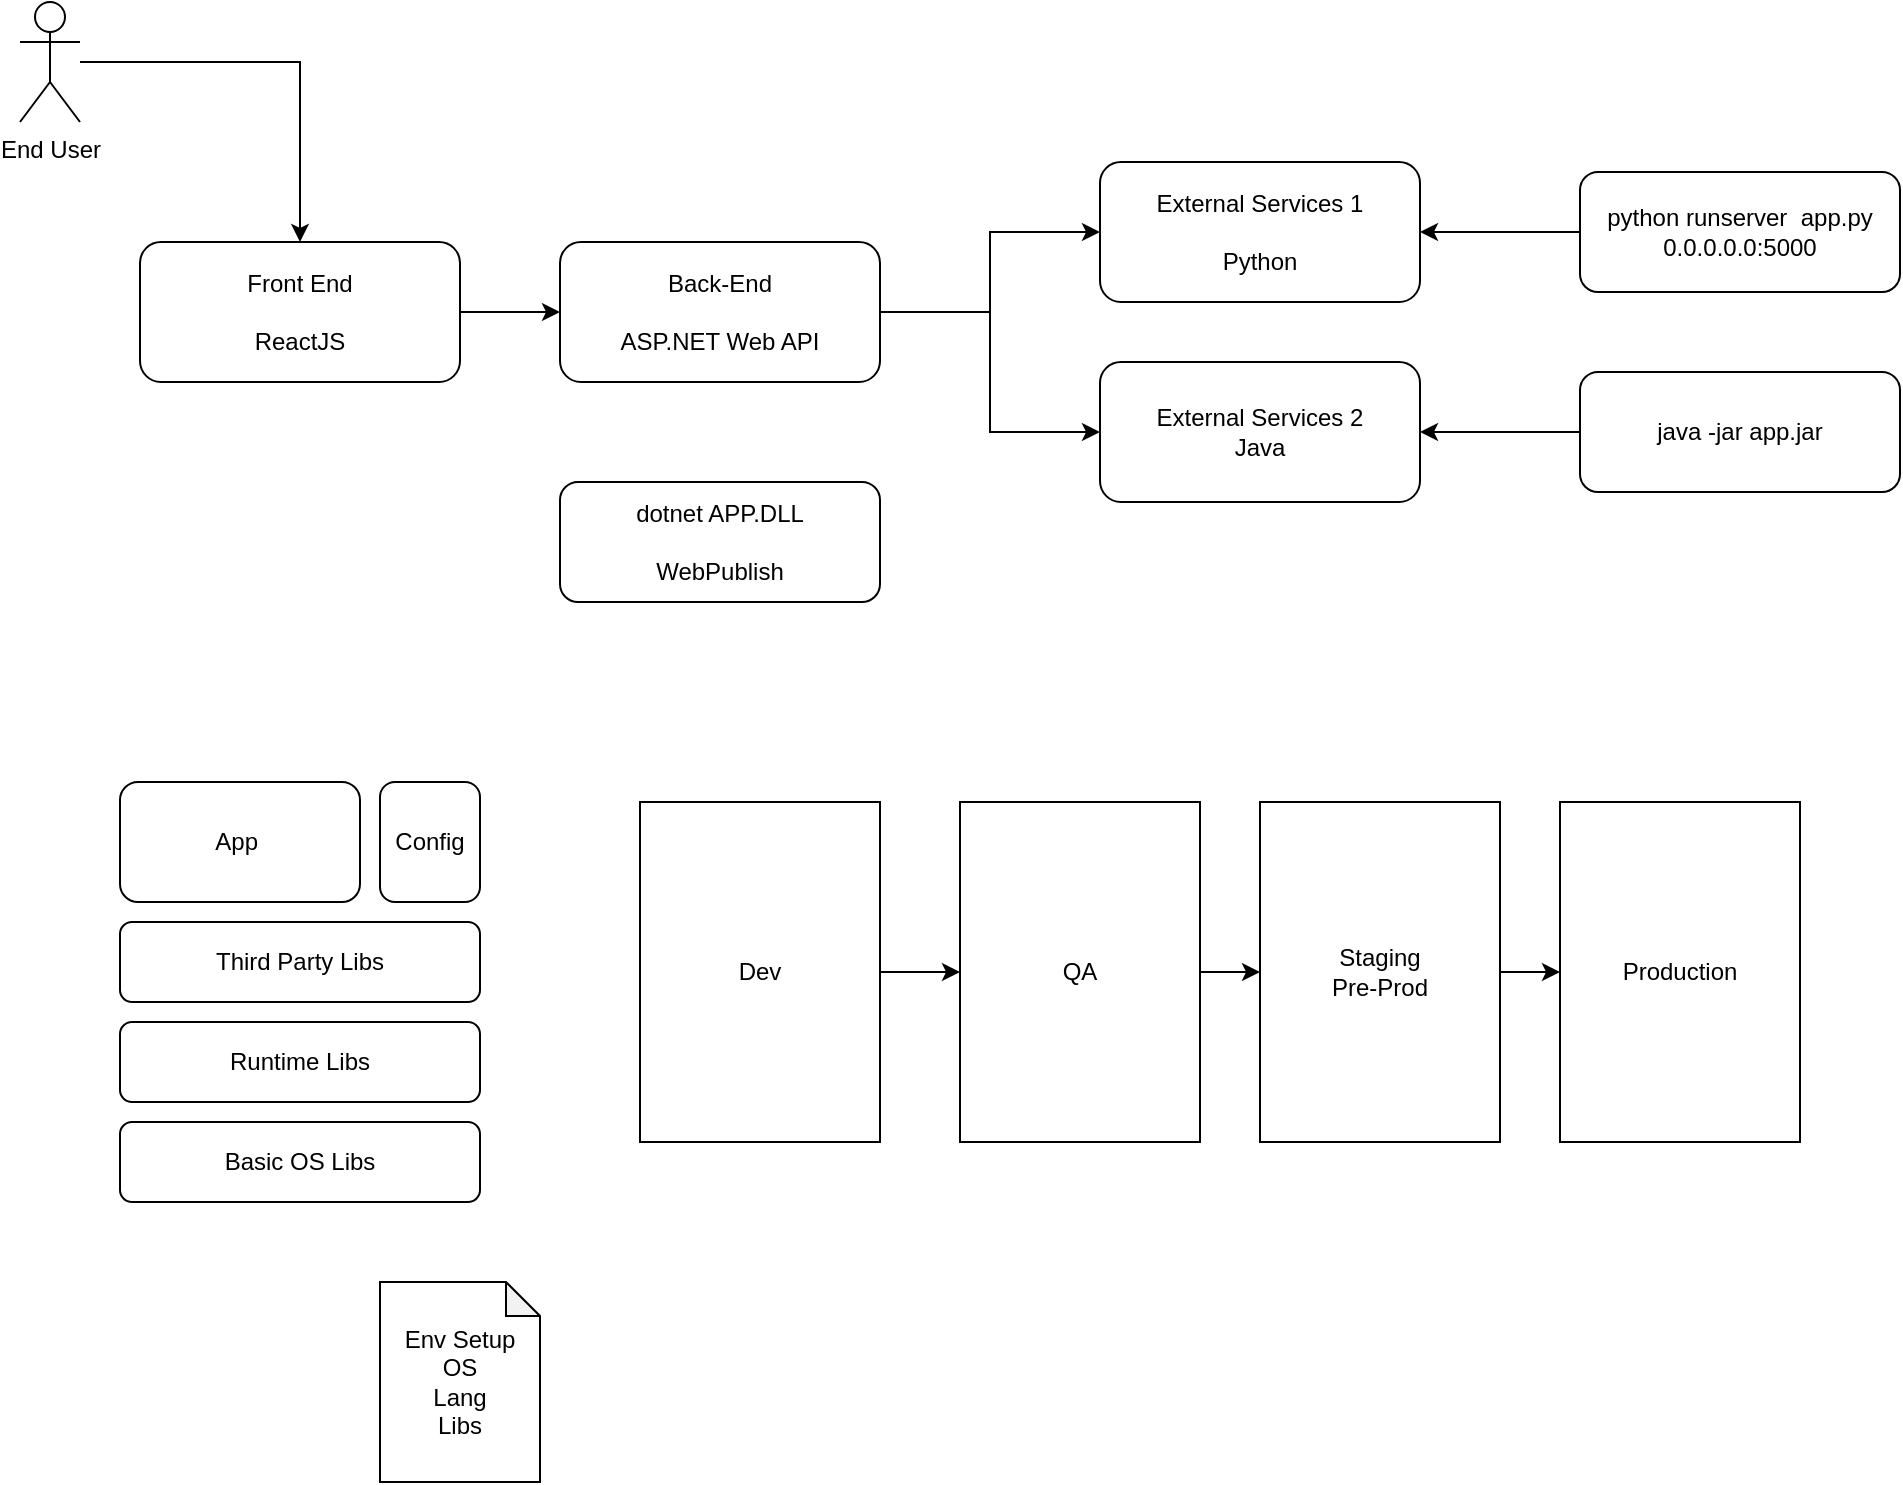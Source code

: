 <mxfile version="12.6.5" type="device" pages="21"><diagram id="UeQVqbRuLVbug7dJoukz" name="Page-1"><mxGraphModel dx="1264" dy="584" grid="1" gridSize="10" guides="1" tooltips="1" connect="1" arrows="1" fold="1" page="1" pageScale="1" pageWidth="1169" pageHeight="827" math="0" shadow="0"><root><mxCell id="0"/><mxCell id="1" parent="0"/><mxCell id="iszf3N5fI7OORuCuqs5a-5" style="edgeStyle=orthogonalEdgeStyle;rounded=0;orthogonalLoop=1;jettySize=auto;html=1;" parent="1" source="iszf3N5fI7OORuCuqs5a-1" target="iszf3N5fI7OORuCuqs5a-2" edge="1"><mxGeometry relative="1" as="geometry"/></mxCell><mxCell id="iszf3N5fI7OORuCuqs5a-1" value="Front End&lt;br&gt;&lt;br&gt;ReactJS" style="rounded=1;whiteSpace=wrap;html=1;" parent="1" vertex="1"><mxGeometry x="120" y="170" width="160" height="70" as="geometry"/></mxCell><mxCell id="iszf3N5fI7OORuCuqs5a-6" style="edgeStyle=orthogonalEdgeStyle;rounded=0;orthogonalLoop=1;jettySize=auto;html=1;" parent="1" source="iszf3N5fI7OORuCuqs5a-2" target="iszf3N5fI7OORuCuqs5a-3" edge="1"><mxGeometry relative="1" as="geometry"/></mxCell><mxCell id="iszf3N5fI7OORuCuqs5a-7" style="edgeStyle=orthogonalEdgeStyle;rounded=0;orthogonalLoop=1;jettySize=auto;html=1;" parent="1" source="iszf3N5fI7OORuCuqs5a-2" target="iszf3N5fI7OORuCuqs5a-4" edge="1"><mxGeometry relative="1" as="geometry"/></mxCell><mxCell id="iszf3N5fI7OORuCuqs5a-2" value="Back-End&lt;br&gt;&lt;br&gt;ASP.NET Web API" style="rounded=1;whiteSpace=wrap;html=1;" parent="1" vertex="1"><mxGeometry x="330" y="170" width="160" height="70" as="geometry"/></mxCell><mxCell id="iszf3N5fI7OORuCuqs5a-3" value="External Services 1&lt;br&gt;&lt;br&gt;Python" style="rounded=1;whiteSpace=wrap;html=1;" parent="1" vertex="1"><mxGeometry x="600" y="130" width="160" height="70" as="geometry"/></mxCell><mxCell id="iszf3N5fI7OORuCuqs5a-4" value="External Services 2&lt;br&gt;Java" style="rounded=1;whiteSpace=wrap;html=1;" parent="1" vertex="1"><mxGeometry x="600" y="230" width="160" height="70" as="geometry"/></mxCell><mxCell id="iszf3N5fI7OORuCuqs5a-9" style="edgeStyle=orthogonalEdgeStyle;rounded=0;orthogonalLoop=1;jettySize=auto;html=1;" parent="1" source="iszf3N5fI7OORuCuqs5a-8" target="iszf3N5fI7OORuCuqs5a-1" edge="1"><mxGeometry relative="1" as="geometry"/></mxCell><mxCell id="iszf3N5fI7OORuCuqs5a-8" value="End User" style="shape=umlActor;verticalLabelPosition=bottom;labelBackgroundColor=#ffffff;verticalAlign=top;html=1;outlineConnect=0;" parent="1" vertex="1"><mxGeometry x="60" y="50" width="30" height="60" as="geometry"/></mxCell><mxCell id="iszf3N5fI7OORuCuqs5a-10" value="dotnet APP.DLL&lt;br&gt;&lt;br&gt;WebPublish" style="rounded=1;whiteSpace=wrap;html=1;" parent="1" vertex="1"><mxGeometry x="330" y="290" width="160" height="60" as="geometry"/></mxCell><mxCell id="iszf3N5fI7OORuCuqs5a-13" style="edgeStyle=orthogonalEdgeStyle;rounded=0;orthogonalLoop=1;jettySize=auto;html=1;entryX=1;entryY=0.5;entryDx=0;entryDy=0;" parent="1" source="iszf3N5fI7OORuCuqs5a-12" target="iszf3N5fI7OORuCuqs5a-3" edge="1"><mxGeometry relative="1" as="geometry"/></mxCell><mxCell id="iszf3N5fI7OORuCuqs5a-12" value="python runserver&amp;nbsp; app.py 0.0.0.0.0:5000" style="rounded=1;whiteSpace=wrap;html=1;" parent="1" vertex="1"><mxGeometry x="840" y="135" width="160" height="60" as="geometry"/></mxCell><mxCell id="iszf3N5fI7OORuCuqs5a-15" style="edgeStyle=orthogonalEdgeStyle;rounded=0;orthogonalLoop=1;jettySize=auto;html=1;" parent="1" source="iszf3N5fI7OORuCuqs5a-14" target="iszf3N5fI7OORuCuqs5a-4" edge="1"><mxGeometry relative="1" as="geometry"/></mxCell><mxCell id="iszf3N5fI7OORuCuqs5a-14" value="java -jar app.jar" style="rounded=1;whiteSpace=wrap;html=1;" parent="1" vertex="1"><mxGeometry x="840" y="235" width="160" height="60" as="geometry"/></mxCell><mxCell id="iszf3N5fI7OORuCuqs5a-16" value="App&amp;nbsp;" style="rounded=1;whiteSpace=wrap;html=1;" parent="1" vertex="1"><mxGeometry x="110" y="440" width="120" height="60" as="geometry"/></mxCell><mxCell id="iszf3N5fI7OORuCuqs5a-17" value="Config" style="rounded=1;whiteSpace=wrap;html=1;" parent="1" vertex="1"><mxGeometry x="240" y="440" width="50" height="60" as="geometry"/></mxCell><mxCell id="iszf3N5fI7OORuCuqs5a-18" value="Third Party Libs" style="rounded=1;whiteSpace=wrap;html=1;" parent="1" vertex="1"><mxGeometry x="110" y="510" width="180" height="40" as="geometry"/></mxCell><mxCell id="iszf3N5fI7OORuCuqs5a-19" value="Runtime Libs" style="rounded=1;whiteSpace=wrap;html=1;" parent="1" vertex="1"><mxGeometry x="110" y="560" width="180" height="40" as="geometry"/></mxCell><mxCell id="iszf3N5fI7OORuCuqs5a-20" value="Basic OS Libs" style="rounded=1;whiteSpace=wrap;html=1;" parent="1" vertex="1"><mxGeometry x="110" y="610" width="180" height="40" as="geometry"/></mxCell><mxCell id="iszf3N5fI7OORuCuqs5a-24" value="" style="edgeStyle=orthogonalEdgeStyle;rounded=0;orthogonalLoop=1;jettySize=auto;html=1;" parent="1" source="iszf3N5fI7OORuCuqs5a-22" target="iszf3N5fI7OORuCuqs5a-23" edge="1"><mxGeometry relative="1" as="geometry"/></mxCell><mxCell id="iszf3N5fI7OORuCuqs5a-22" value="Dev" style="rounded=0;whiteSpace=wrap;html=1;" parent="1" vertex="1"><mxGeometry x="370" y="450" width="120" height="170" as="geometry"/></mxCell><mxCell id="iszf3N5fI7OORuCuqs5a-26" value="" style="edgeStyle=orthogonalEdgeStyle;rounded=0;orthogonalLoop=1;jettySize=auto;html=1;" parent="1" source="iszf3N5fI7OORuCuqs5a-23" target="iszf3N5fI7OORuCuqs5a-25" edge="1"><mxGeometry relative="1" as="geometry"/></mxCell><mxCell id="iszf3N5fI7OORuCuqs5a-23" value="QA" style="rounded=0;whiteSpace=wrap;html=1;" parent="1" vertex="1"><mxGeometry x="530" y="450" width="120" height="170" as="geometry"/></mxCell><mxCell id="iszf3N5fI7OORuCuqs5a-28" value="" style="edgeStyle=orthogonalEdgeStyle;rounded=0;orthogonalLoop=1;jettySize=auto;html=1;" parent="1" source="iszf3N5fI7OORuCuqs5a-25" target="iszf3N5fI7OORuCuqs5a-27" edge="1"><mxGeometry relative="1" as="geometry"/></mxCell><mxCell id="iszf3N5fI7OORuCuqs5a-25" value="Staging&lt;br&gt;Pre-Prod" style="rounded=0;whiteSpace=wrap;html=1;" parent="1" vertex="1"><mxGeometry x="680" y="450" width="120" height="170" as="geometry"/></mxCell><mxCell id="iszf3N5fI7OORuCuqs5a-27" value="Production" style="rounded=0;whiteSpace=wrap;html=1;" parent="1" vertex="1"><mxGeometry x="830" y="450" width="120" height="170" as="geometry"/></mxCell><mxCell id="iszf3N5fI7OORuCuqs5a-33" value="Env Setup&lt;br&gt;OS&lt;br&gt;Lang&lt;br&gt;Libs" style="shape=note;whiteSpace=wrap;html=1;backgroundOutline=1;darkOpacity=0.05;size=17;" parent="1" vertex="1"><mxGeometry x="240" y="690" width="80" height="100" as="geometry"/></mxCell></root></mxGraphModel></diagram><diagram id="VycIqCPF8l-btUcIdlBM" name="Page-2"><mxGraphModel dx="695" dy="342" grid="1" gridSize="10" guides="1" tooltips="1" connect="1" arrows="1" fold="1" page="1" pageScale="1" pageWidth="1169" pageHeight="827" math="0" shadow="0"><root><mxCell id="IusT_UspYlpjMCSAHz6S-0"/><mxCell id="IusT_UspYlpjMCSAHz6S-1" parent="IusT_UspYlpjMCSAHz6S-0"/><mxCell id="IusT_UspYlpjMCSAHz6S-2" value="Guest OS&lt;span style=&quot;color: rgba(0 , 0 , 0 , 0) ; font-family: monospace ; font-size: 0px ; white-space: nowrap&quot;&gt;%3CmxGraphModel%3E%3Croot%3E%3CmxCell%20id%3D%220%22%2F%3E%3CmxCell%20id%3D%221%22%20parent%3D%220%22%2F%3E%3CmxCell%20id%3D%222%22%20value%3D%22Runtime%20Libs%22%20style%3D%22rounded%3D1%3BwhiteSpace%3Dwrap%3Bhtml%3D1%3B%22%20vertex%3D%221%22%20parent%3D%221%22%3E%3CmxGeometry%20x%3D%22110%22%20y%3D%22560%22%20width%3D%22180%22%20height%3D%2240%22%20as%3D%22geometry%22%2F%3E%3C%2FmxCell%3E%3C%2Froot%3E%3C%2FmxGraphModel%3E&lt;/span&gt;" style="shape=cube;whiteSpace=wrap;html=1;boundedLbl=1;backgroundOutline=1;darkOpacity=0.05;darkOpacity2=0.1;size=12;" vertex="1" parent="IusT_UspYlpjMCSAHz6S-1"><mxGeometry x="60" y="160" width="220" height="100" as="geometry"/></mxCell><mxCell id="IusT_UspYlpjMCSAHz6S-3" value="Runtime Libs" style="shape=cube;whiteSpace=wrap;html=1;boundedLbl=1;backgroundOutline=1;darkOpacity=0.05;darkOpacity2=0.1;size=12;" vertex="1" parent="IusT_UspYlpjMCSAHz6S-1"><mxGeometry x="60" y="130" width="220" height="40" as="geometry"/></mxCell><mxCell id="IusT_UspYlpjMCSAHz6S-4" value="Third Party Libs" style="shape=cube;whiteSpace=wrap;html=1;boundedLbl=1;backgroundOutline=1;darkOpacity=0.05;darkOpacity2=0.1;size=12;" vertex="1" parent="IusT_UspYlpjMCSAHz6S-1"><mxGeometry x="60" y="100" width="220" height="40" as="geometry"/></mxCell><mxCell id="IusT_UspYlpjMCSAHz6S-5" value="App &amp;amp; Config" style="shape=cube;whiteSpace=wrap;html=1;boundedLbl=1;backgroundOutline=1;darkOpacity=0.05;darkOpacity2=0.1;size=12;" vertex="1" parent="IusT_UspYlpjMCSAHz6S-1"><mxGeometry x="60" y="70" width="220" height="40" as="geometry"/></mxCell><mxCell id="IusT_UspYlpjMCSAHz6S-13" style="edgeStyle=orthogonalEdgeStyle;rounded=0;orthogonalLoop=1;jettySize=auto;html=1;entryX=1;entryY=0.5;entryDx=0;entryDy=0;" edge="1" parent="IusT_UspYlpjMCSAHz6S-1" source="IusT_UspYlpjMCSAHz6S-6" target="IusT_UspYlpjMCSAHz6S-10"><mxGeometry relative="1" as="geometry"><Array as="points"><mxPoint x="590" y="240"/><mxPoint x="590" y="360"/></Array></mxGeometry></mxCell><mxCell id="IusT_UspYlpjMCSAHz6S-6" value="OS Base Layer" style="shape=cube;whiteSpace=wrap;html=1;boundedLbl=1;backgroundOutline=1;darkOpacity=0.05;darkOpacity2=0.1;size=12;" vertex="1" parent="IusT_UspYlpjMCSAHz6S-1"><mxGeometry x="340" y="220" width="220" height="40" as="geometry"/></mxCell><mxCell id="IusT_UspYlpjMCSAHz6S-7" value="Runtime Libs" style="shape=cube;whiteSpace=wrap;html=1;boundedLbl=1;backgroundOutline=1;darkOpacity=0.05;darkOpacity2=0.1;size=12;" vertex="1" parent="IusT_UspYlpjMCSAHz6S-1"><mxGeometry x="340" y="190" width="220" height="40" as="geometry"/></mxCell><mxCell id="IusT_UspYlpjMCSAHz6S-8" value="Third Party Libs" style="shape=cube;whiteSpace=wrap;html=1;boundedLbl=1;backgroundOutline=1;darkOpacity=0.05;darkOpacity2=0.1;size=12;" vertex="1" parent="IusT_UspYlpjMCSAHz6S-1"><mxGeometry x="340" y="160" width="220" height="40" as="geometry"/></mxCell><mxCell id="IusT_UspYlpjMCSAHz6S-9" value="App &amp;amp; Config" style="shape=cube;whiteSpace=wrap;html=1;boundedLbl=1;backgroundOutline=1;darkOpacity=0.05;darkOpacity2=0.1;size=12;" vertex="1" parent="IusT_UspYlpjMCSAHz6S-1"><mxGeometry x="340" y="130" width="220" height="40" as="geometry"/></mxCell><mxCell id="IusT_UspYlpjMCSAHz6S-10" value="Host OS" style="rounded=1;whiteSpace=wrap;html=1;" vertex="1" parent="IusT_UspYlpjMCSAHz6S-1"><mxGeometry x="50" y="330" width="520" height="60" as="geometry"/></mxCell><mxCell id="IusT_UspYlpjMCSAHz6S-11" value="HyperVisor (Hyper-V, VMWare, VirtualBox)" style="rounded=1;whiteSpace=wrap;html=1;" vertex="1" parent="IusT_UspYlpjMCSAHz6S-1"><mxGeometry x="40" y="270" width="250" height="50" as="geometry"/></mxCell><mxCell id="IusT_UspYlpjMCSAHz6S-12" value="Container Runtime:&lt;br&gt;Docker, RKT, CRI-O" style="rounded=1;whiteSpace=wrap;html=1;" vertex="1" parent="IusT_UspYlpjMCSAHz6S-1"><mxGeometry x="325" y="270" width="250" height="50" as="geometry"/></mxCell></root></mxGraphModel></diagram><diagram id="zXvUBmTXg01rpiV4Da5D" name="Page-3"><mxGraphModel dx="1348" dy="705" grid="1" gridSize="10" guides="1" tooltips="1" connect="1" arrows="1" fold="1" page="1" pageScale="1" pageWidth="1169" pageHeight="827" math="0" shadow="0"><root><mxCell id="WxmhuuOjxU5k3350hfo8-0"/><mxCell id="WxmhuuOjxU5k3350hfo8-1" parent="WxmhuuOjxU5k3350hfo8-0"/><mxCell id="WxmhuuOjxU5k3350hfo8-2" value="" style="rounded=1;whiteSpace=wrap;html=1;arcSize=7;" vertex="1" parent="WxmhuuOjxU5k3350hfo8-1"><mxGeometry x="60" y="60" width="1070" height="410" as="geometry"/></mxCell><mxCell id="WxmhuuOjxU5k3350hfo8-3" value="Docker Engine &lt;br&gt;for Windows" style="ellipse;whiteSpace=wrap;html=1;aspect=fixed;" vertex="1" parent="WxmhuuOjxU5k3350hfo8-1"><mxGeometry x="800" y="110" width="160" height="160" as="geometry"/></mxCell><mxCell id="WxmhuuOjxU5k3350hfo8-5" value="HyperV or WSL" style="rounded=1;whiteSpace=wrap;html=1;labelPosition=center;verticalLabelPosition=top;align=center;verticalAlign=bottom;" vertex="1" parent="WxmhuuOjxU5k3350hfo8-1"><mxGeometry x="434.5" y="260" width="300" height="190" as="geometry"/></mxCell><mxCell id="WxmhuuOjxU5k3350hfo8-4" value="Docker Daemon (Engine)&lt;br&gt;for Linux" style="ellipse;whiteSpace=wrap;html=1;aspect=fixed;" vertex="1" parent="WxmhuuOjxU5k3350hfo8-1"><mxGeometry x="480" y="275" width="160" height="160" as="geometry"/></mxCell><mxCell id="WxmhuuOjxU5k3350hfo8-7" style="edgeStyle=orthogonalEdgeStyle;rounded=0;orthogonalLoop=1;jettySize=auto;html=1;" edge="1" parent="WxmhuuOjxU5k3350hfo8-1" source="WxmhuuOjxU5k3350hfo8-6" target="WxmhuuOjxU5k3350hfo8-3"><mxGeometry relative="1" as="geometry"/></mxCell><mxCell id="WxmhuuOjxU5k3350hfo8-8" style="edgeStyle=orthogonalEdgeStyle;rounded=0;orthogonalLoop=1;jettySize=auto;html=1;" edge="1" parent="WxmhuuOjxU5k3350hfo8-1" source="WxmhuuOjxU5k3350hfo8-6" target="WxmhuuOjxU5k3350hfo8-4"><mxGeometry relative="1" as="geometry"/></mxCell><mxCell id="WxmhuuOjxU5k3350hfo8-6" value="Docker CLI" style="shape=dataStorage;whiteSpace=wrap;html=1;" vertex="1" parent="WxmhuuOjxU5k3350hfo8-1"><mxGeometry x="110" y="150" width="100" height="80" as="geometry"/></mxCell><mxCell id="WxmhuuOjxU5k3350hfo8-9" value="Docker for Linux" style="rounded=1;whiteSpace=wrap;html=1;arcSize=7;" vertex="1" parent="WxmhuuOjxU5k3350hfo8-1"><mxGeometry x="49.5" y="510" width="1070" height="300" as="geometry"/></mxCell><mxCell id="WxmhuuOjxU5k3350hfo8-10" value="Docker Daemon (Engine)&lt;br&gt;for Linux" style="ellipse;whiteSpace=wrap;html=1;aspect=fixed;" vertex="1" parent="WxmhuuOjxU5k3350hfo8-1"><mxGeometry x="910" y="560" width="160" height="160" as="geometry"/></mxCell><mxCell id="WxmhuuOjxU5k3350hfo8-12" style="edgeStyle=orthogonalEdgeStyle;rounded=0;orthogonalLoop=1;jettySize=auto;html=1;" edge="1" parent="WxmhuuOjxU5k3350hfo8-1" source="WxmhuuOjxU5k3350hfo8-11" target="WxmhuuOjxU5k3350hfo8-10"><mxGeometry relative="1" as="geometry"/></mxCell><mxCell id="WxmhuuOjxU5k3350hfo8-11" value="Docker CLI" style="shape=dataStorage;whiteSpace=wrap;html=1;" vertex="1" parent="WxmhuuOjxU5k3350hfo8-1"><mxGeometry x="100" y="600" width="100" height="80" as="geometry"/></mxCell></root></mxGraphModel></diagram><diagram id="XYD34nsd8qljGHTtOZWw" name="Page-4"><mxGraphModel dx="832" dy="413" grid="1" gridSize="10" guides="1" tooltips="1" connect="1" arrows="1" fold="1" page="1" pageScale="1" pageWidth="1169" pageHeight="827" math="0" shadow="0"><root><mxCell id="E-wyGCkbULXFxU9QizVw-0"/><mxCell id="E-wyGCkbULXFxU9QizVw-1" parent="E-wyGCkbULXFxU9QizVw-0"/><mxCell id="E-wyGCkbULXFxU9QizVw-2" value="&lt;font style=&quot;font-size: 14px&quot;&gt;Container Instance&lt;br&gt;AKA&lt;br&gt;&quot;Container&quot;&lt;br&gt;&lt;/font&gt;" style="rounded=1;whiteSpace=wrap;html=1;" vertex="1" parent="E-wyGCkbULXFxU9QizVw-1"><mxGeometry x="50" y="60" width="180" height="60" as="geometry"/></mxCell><mxCell id="E-wyGCkbULXFxU9QizVw-3" value="&lt;font style=&quot;font-size: 14px&quot;&gt;Container Image&lt;br&gt;AKA&lt;br&gt;&quot;Image&quot;&lt;br&gt;&lt;/font&gt;" style="rounded=1;whiteSpace=wrap;html=1;" vertex="1" parent="E-wyGCkbULXFxU9QizVw-1"><mxGeometry x="50" y="140" width="180" height="60" as="geometry"/></mxCell><mxCell id="E-wyGCkbULXFxU9QizVw-4" value="&lt;font style=&quot;font-size: 14px&quot;&gt;Container Volumes&lt;br&gt;AKA&lt;br&gt;&quot;Volumes&quot;&lt;br&gt;&lt;/font&gt;" style="rounded=1;whiteSpace=wrap;html=1;" vertex="1" parent="E-wyGCkbULXFxU9QizVw-1"><mxGeometry x="50" y="220" width="180" height="60" as="geometry"/></mxCell><mxCell id="E-wyGCkbULXFxU9QizVw-5" value="&lt;font style=&quot;font-size: 14px&quot;&gt;Container Networks&lt;br&gt;&lt;br&gt;&lt;/font&gt;" style="rounded=1;whiteSpace=wrap;html=1;" vertex="1" parent="E-wyGCkbULXFxU9QizVw-1"><mxGeometry x="50" y="300" width="180" height="60" as="geometry"/></mxCell><mxCell id="E-wyGCkbULXFxU9QizVw-10" style="edgeStyle=orthogonalEdgeStyle;rounded=0;orthogonalLoop=1;jettySize=auto;html=1;" edge="1" parent="E-wyGCkbULXFxU9QizVw-1" source="E-wyGCkbULXFxU9QizVw-6" target="E-wyGCkbULXFxU9QizVw-8"><mxGeometry relative="1" as="geometry"/></mxCell><mxCell id="E-wyGCkbULXFxU9QizVw-11" style="edgeStyle=orthogonalEdgeStyle;rounded=0;orthogonalLoop=1;jettySize=auto;html=1;" edge="1" parent="E-wyGCkbULXFxU9QizVw-1" source="E-wyGCkbULXFxU9QizVw-6" target="E-wyGCkbULXFxU9QizVw-9"><mxGeometry relative="1" as="geometry"/></mxCell><mxCell id="E-wyGCkbULXFxU9QizVw-13" value="BUILD" style="edgeStyle=orthogonalEdgeStyle;rounded=0;orthogonalLoop=1;jettySize=auto;html=1;" edge="1" parent="E-wyGCkbULXFxU9QizVw-1" source="E-wyGCkbULXFxU9QizVw-6" target="E-wyGCkbULXFxU9QizVw-12"><mxGeometry relative="1" as="geometry"/></mxCell><mxCell id="E-wyGCkbULXFxU9QizVw-6" value="DEV" style="shape=umlActor;verticalLabelPosition=bottom;labelBackgroundColor=#ffffff;verticalAlign=top;html=1;outlineConnect=0;" vertex="1" parent="E-wyGCkbULXFxU9QizVw-1"><mxGeometry x="340" y="70" width="30" height="60" as="geometry"/></mxCell><mxCell id="E-wyGCkbULXFxU9QizVw-8" value="Source Code" style="shape=card;whiteSpace=wrap;html=1;size=18;" vertex="1" parent="E-wyGCkbULXFxU9QizVw-1"><mxGeometry x="440" y="10.0" width="80" height="100" as="geometry"/></mxCell><mxCell id="E-wyGCkbULXFxU9QizVw-9" value="Dockerfile" style="shape=note;whiteSpace=wrap;html=1;backgroundOutline=1;darkOpacity=0.05;size=16;" vertex="1" parent="E-wyGCkbULXFxU9QizVw-1"><mxGeometry x="470" y="100" width="80" height="50" as="geometry"/></mxCell><mxCell id="E-wyGCkbULXFxU9QizVw-17" value="PUSH" style="edgeStyle=orthogonalEdgeStyle;rounded=0;orthogonalLoop=1;jettySize=auto;html=1;" edge="1" parent="E-wyGCkbULXFxU9QizVw-1" source="E-wyGCkbULXFxU9QizVw-12" target="E-wyGCkbULXFxU9QizVw-15"><mxGeometry relative="1" as="geometry"/></mxCell><mxCell id="E-wyGCkbULXFxU9QizVw-12" value="Container Image" style="shape=cube;whiteSpace=wrap;html=1;boundedLbl=1;backgroundOutline=1;darkOpacity=0.05;darkOpacity2=0.1;size=8;" vertex="1" parent="E-wyGCkbULXFxU9QizVw-1"><mxGeometry x="370" y="220" width="120" height="50" as="geometry"/></mxCell><mxCell id="E-wyGCkbULXFxU9QizVw-14" value="&lt;font style=&quot;font-size: 14px&quot;&gt;Container Registry&lt;br&gt;&lt;br&gt;&lt;/font&gt;" style="rounded=1;whiteSpace=wrap;html=1;" vertex="1" parent="E-wyGCkbULXFxU9QizVw-1"><mxGeometry x="50" y="370" width="180" height="60" as="geometry"/></mxCell><mxCell id="E-wyGCkbULXFxU9QizVw-15" value="Container registry" style="shape=cylinder;whiteSpace=wrap;html=1;boundedLbl=1;backgroundOutline=1;" vertex="1" parent="E-wyGCkbULXFxU9QizVw-1"><mxGeometry x="360" y="330" width="140" height="80" as="geometry"/></mxCell><mxCell id="E-wyGCkbULXFxU9QizVw-20" value="PULL" style="edgeStyle=orthogonalEdgeStyle;rounded=0;orthogonalLoop=1;jettySize=auto;html=1;entryX=1;entryY=0.5;entryDx=0;entryDy=0;" edge="1" parent="E-wyGCkbULXFxU9QizVw-1" source="E-wyGCkbULXFxU9QizVw-18" target="E-wyGCkbULXFxU9QizVw-15"><mxGeometry relative="1" as="geometry"/></mxCell><mxCell id="E-wyGCkbULXFxU9QizVw-22" value="Create and Run" style="edgeStyle=orthogonalEdgeStyle;rounded=0;orthogonalLoop=1;jettySize=auto;html=1;" edge="1" parent="E-wyGCkbULXFxU9QizVw-1" source="E-wyGCkbULXFxU9QizVw-18" target="E-wyGCkbULXFxU9QizVw-21"><mxGeometry relative="1" as="geometry"><Array as="points"><mxPoint x="610" y="390"/></Array></mxGeometry></mxCell><mxCell id="E-wyGCkbULXFxU9QizVw-18" value="OPS" style="shape=umlActor;verticalLabelPosition=bottom;labelBackgroundColor=#ffffff;verticalAlign=top;html=1;outlineConnect=0;" vertex="1" parent="E-wyGCkbULXFxU9QizVw-1"><mxGeometry x="740" y="340" width="30" height="60" as="geometry"/></mxCell><mxCell id="E-wyGCkbULXFxU9QizVw-21" value="Container Instance" style="shape=cube;whiteSpace=wrap;html=1;boundedLbl=1;backgroundOutline=1;darkOpacity=0.05;darkOpacity2=0.1;size=11;" vertex="1" parent="E-wyGCkbULXFxU9QizVw-1"><mxGeometry x="540" y="470" width="140" height="80" as="geometry"/></mxCell></root></mxGraphModel></diagram><diagram id="NuTN1Tf0_Tj0lZnZ3gcv" name="Page-5"><mxGraphModel dx="1206" dy="599" grid="1" gridSize="10" guides="1" tooltips="1" connect="1" arrows="1" fold="1" page="1" pageScale="1" pageWidth="1169" pageHeight="827" math="0" shadow="0"><root><mxCell id="gqgpFHUrQzXD94PlM43y-0"/><mxCell id="gqgpFHUrQzXD94PlM43y-1" parent="gqgpFHUrQzXD94PlM43y-0"/><mxCell id="F9JKJc31DiX1SdRrVmQv-6" style="edgeStyle=orthogonalEdgeStyle;rounded=0;orthogonalLoop=1;jettySize=auto;html=1;" edge="1" parent="gqgpFHUrQzXD94PlM43y-1" source="F9JKJc31DiX1SdRrVmQv-0" target="F9JKJc31DiX1SdRrVmQv-1"><mxGeometry relative="1" as="geometry"/></mxCell><mxCell id="F9JKJc31DiX1SdRrVmQv-0" value="&lt;font style=&quot;font-size: 14px&quot;&gt;app:v1&lt;br&gt;&lt;/font&gt;" style="rounded=1;whiteSpace=wrap;html=1;" vertex="1" parent="gqgpFHUrQzXD94PlM43y-1"><mxGeometry x="30" y="125" width="220" height="60" as="geometry"/></mxCell><mxCell id="F9JKJc31DiX1SdRrVmQv-7" style="edgeStyle=orthogonalEdgeStyle;rounded=0;orthogonalLoop=1;jettySize=auto;html=1;" edge="1" parent="gqgpFHUrQzXD94PlM43y-1" source="F9JKJc31DiX1SdRrVmQv-1" target="F9JKJc31DiX1SdRrVmQv-2"><mxGeometry relative="1" as="geometry"><Array as="points"><mxPoint x="420" y="240"/><mxPoint x="490" y="240"/></Array></mxGeometry></mxCell><mxCell id="F9JKJc31DiX1SdRrVmQv-8" style="edgeStyle=orthogonalEdgeStyle;rounded=0;orthogonalLoop=1;jettySize=auto;html=1;" edge="1" parent="gqgpFHUrQzXD94PlM43y-1" source="F9JKJc31DiX1SdRrVmQv-1" target="F9JKJc31DiX1SdRrVmQv-3"><mxGeometry relative="1" as="geometry"><Array as="points"><mxPoint x="420" y="240"/><mxPoint x="580" y="240"/></Array></mxGeometry></mxCell><mxCell id="F9JKJc31DiX1SdRrVmQv-1" value="Image Metadata&amp;nbsp;&lt;br&gt;(JSON file)&lt;br&gt;Layers:&lt;br&gt;- 0112&lt;br&gt;- 0113" style="shape=card;whiteSpace=wrap;html=1;size=21;" vertex="1" parent="gqgpFHUrQzXD94PlM43y-1"><mxGeometry x="360" y="100" width="120" height="110" as="geometry"/></mxCell><mxCell id="F9JKJc31DiX1SdRrVmQv-2" value="Layer&lt;br&gt;0112" style="shape=note;whiteSpace=wrap;html=1;backgroundOutline=1;darkOpacity=0.05;size=15;" vertex="1" parent="gqgpFHUrQzXD94PlM43y-1"><mxGeometry x="460" y="530" width="80" height="100" as="geometry"/></mxCell><mxCell id="F9JKJc31DiX1SdRrVmQv-3" value="Layer&lt;br&gt;0113" style="shape=note;whiteSpace=wrap;html=1;backgroundOutline=1;darkOpacity=0.05;size=15;" vertex="1" parent="gqgpFHUrQzXD94PlM43y-1"><mxGeometry x="550" y="530" width="80" height="100" as="geometry"/></mxCell><mxCell id="F9JKJc31DiX1SdRrVmQv-4" value="Layer&lt;br&gt;0114" style="shape=note;whiteSpace=wrap;html=1;backgroundOutline=1;darkOpacity=0.05;size=15;" vertex="1" parent="gqgpFHUrQzXD94PlM43y-1"><mxGeometry x="640" y="530" width="80" height="100" as="geometry"/></mxCell><mxCell id="F9JKJc31DiX1SdRrVmQv-5" value="Layer&lt;br&gt;0115" style="shape=note;whiteSpace=wrap;html=1;backgroundOutline=1;darkOpacity=0.05;size=15;" vertex="1" parent="gqgpFHUrQzXD94PlM43y-1"><mxGeometry x="730" y="530" width="80" height="100" as="geometry"/></mxCell><mxCell id="F9JKJc31DiX1SdRrVmQv-11" style="edgeStyle=orthogonalEdgeStyle;rounded=0;orthogonalLoop=1;jettySize=auto;html=1;" edge="1" parent="gqgpFHUrQzXD94PlM43y-1" source="F9JKJc31DiX1SdRrVmQv-9" target="F9JKJc31DiX1SdRrVmQv-10"><mxGeometry relative="1" as="geometry"/></mxCell><mxCell id="F9JKJc31DiX1SdRrVmQv-9" value="&lt;font style=&quot;font-size: 14px&quot;&gt;app:v2&lt;br&gt;&lt;/font&gt;" style="rounded=1;whiteSpace=wrap;html=1;" vertex="1" parent="gqgpFHUrQzXD94PlM43y-1"><mxGeometry x="30" y="295" width="220" height="60" as="geometry"/></mxCell><mxCell id="F9JKJc31DiX1SdRrVmQv-12" style="edgeStyle=orthogonalEdgeStyle;rounded=0;orthogonalLoop=1;jettySize=auto;html=1;entryX=0;entryY=0;entryDx=32.5;entryDy=0;entryPerimeter=0;" edge="1" parent="gqgpFHUrQzXD94PlM43y-1" source="F9JKJc31DiX1SdRrVmQv-10" target="F9JKJc31DiX1SdRrVmQv-4"><mxGeometry relative="1" as="geometry"><Array as="points"><mxPoint x="370" y="430"/><mxPoint x="673" y="430"/></Array></mxGeometry></mxCell><mxCell id="F9JKJc31DiX1SdRrVmQv-14" style="edgeStyle=orthogonalEdgeStyle;rounded=0;orthogonalLoop=1;jettySize=auto;html=1;entryX=0;entryY=0.5;entryDx=0;entryDy=0;entryPerimeter=0;" edge="1" parent="gqgpFHUrQzXD94PlM43y-1" source="F9JKJc31DiX1SdRrVmQv-10" target="F9JKJc31DiX1SdRrVmQv-2"><mxGeometry relative="1" as="geometry"><Array as="points"><mxPoint x="370" y="430"/><mxPoint x="440" y="430"/><mxPoint x="440" y="580"/></Array></mxGeometry></mxCell><mxCell id="F9JKJc31DiX1SdRrVmQv-15" style="edgeStyle=orthogonalEdgeStyle;rounded=0;orthogonalLoop=1;jettySize=auto;html=1;" edge="1" parent="gqgpFHUrQzXD94PlM43y-1" source="F9JKJc31DiX1SdRrVmQv-10" target="F9JKJc31DiX1SdRrVmQv-3"><mxGeometry relative="1" as="geometry"><Array as="points"><mxPoint x="370" y="430"/><mxPoint x="600" y="430"/></Array></mxGeometry></mxCell><mxCell id="F9JKJc31DiX1SdRrVmQv-10" value="Image Metadata&amp;nbsp;&lt;br&gt;(JSON file)&lt;br&gt;Layers:&lt;br&gt;- 0112&lt;br&gt;- 0113&lt;br&gt;- 0114" style="shape=card;whiteSpace=wrap;html=1;size=21;" vertex="1" parent="gqgpFHUrQzXD94PlM43y-1"><mxGeometry x="310" y="270" width="120" height="110" as="geometry"/></mxCell></root></mxGraphModel></diagram><diagram id="wq0Uv-CpzR4YUvF825gf" name="Page-6"><mxGraphModel dx="1005" dy="499" grid="1" gridSize="10" guides="1" tooltips="1" connect="1" arrows="1" fold="1" page="1" pageScale="1" pageWidth="1169" pageHeight="827" math="0" shadow="0"><root><mxCell id="aqxV5oT48Xwx32ZfRlfP-0"/><mxCell id="aqxV5oT48Xwx32ZfRlfP-1" parent="aqxV5oT48Xwx32ZfRlfP-0"/><mxCell id="aqxV5oT48Xwx32ZfRlfP-2" value="&lt;font style=&quot;font-size: 18px&quot;&gt;Container Instance 1&lt;/font&gt;" style="rounded=1;whiteSpace=wrap;html=1;" vertex="1" parent="aqxV5oT48Xwx32ZfRlfP-1"><mxGeometry x="500" y="70" width="220" height="60" as="geometry"/></mxCell><mxCell id="aqxV5oT48Xwx32ZfRlfP-5" style="edgeStyle=orthogonalEdgeStyle;rounded=0;orthogonalLoop=1;jettySize=auto;html=1;" edge="1" parent="aqxV5oT48Xwx32ZfRlfP-1" source="aqxV5oT48Xwx32ZfRlfP-3" target="aqxV5oT48Xwx32ZfRlfP-2"><mxGeometry relative="1" as="geometry"/></mxCell><mxCell id="aqxV5oT48Xwx32ZfRlfP-6" style="edgeStyle=orthogonalEdgeStyle;rounded=0;orthogonalLoop=1;jettySize=auto;html=1;" edge="1" parent="aqxV5oT48Xwx32ZfRlfP-1" source="aqxV5oT48Xwx32ZfRlfP-3" target="aqxV5oT48Xwx32ZfRlfP-4"><mxGeometry relative="1" as="geometry"/></mxCell><mxCell id="aqxV5oT48Xwx32ZfRlfP-11" style="edgeStyle=orthogonalEdgeStyle;rounded=0;orthogonalLoop=1;jettySize=auto;html=1;entryX=0;entryY=0.5;entryDx=0;entryDy=0;" edge="1" parent="aqxV5oT48Xwx32ZfRlfP-1" source="aqxV5oT48Xwx32ZfRlfP-3" target="aqxV5oT48Xwx32ZfRlfP-9"><mxGeometry relative="1" as="geometry"/></mxCell><mxCell id="aqxV5oT48Xwx32ZfRlfP-3" value="&lt;font style=&quot;font-size: 18px&quot;&gt;Container Image&lt;/font&gt;" style="shape=card;whiteSpace=wrap;html=1;" vertex="1" parent="aqxV5oT48Xwx32ZfRlfP-1"><mxGeometry x="60" y="90" width="110" height="100" as="geometry"/></mxCell><mxCell id="aqxV5oT48Xwx32ZfRlfP-4" value="&lt;font style=&quot;font-size: 18px&quot;&gt;Container Instance 2&lt;/font&gt;" style="rounded=1;whiteSpace=wrap;html=1;" vertex="1" parent="aqxV5oT48Xwx32ZfRlfP-1"><mxGeometry x="500" y="150" width="220" height="60" as="geometry"/></mxCell><mxCell id="aqxV5oT48Xwx32ZfRlfP-7" value="RW Layer" style="shape=note;whiteSpace=wrap;html=1;backgroundOutline=1;darkOpacity=0.05;size=11;" vertex="1" parent="aqxV5oT48Xwx32ZfRlfP-1"><mxGeometry x="700" y="190" width="120" height="70" as="geometry"/></mxCell><mxCell id="aqxV5oT48Xwx32ZfRlfP-8" value="RW Layer" style="shape=note;whiteSpace=wrap;html=1;backgroundOutline=1;darkOpacity=0.05;size=11;" vertex="1" parent="aqxV5oT48Xwx32ZfRlfP-1"><mxGeometry x="700" y="30" width="120" height="70" as="geometry"/></mxCell><mxCell id="aqxV5oT48Xwx32ZfRlfP-9" value="&lt;font style=&quot;font-size: 18px&quot;&gt;Container Instance 3&lt;/font&gt;" style="rounded=1;whiteSpace=wrap;html=1;" vertex="1" parent="aqxV5oT48Xwx32ZfRlfP-1"><mxGeometry x="500" y="280" width="220" height="60" as="geometry"/></mxCell><mxCell id="aqxV5oT48Xwx32ZfRlfP-10" value="RW Layer" style="shape=note;whiteSpace=wrap;html=1;backgroundOutline=1;darkOpacity=0.05;size=11;" vertex="1" parent="aqxV5oT48Xwx32ZfRlfP-1"><mxGeometry x="700" y="320" width="120" height="70" as="geometry"/></mxCell></root></mxGraphModel></diagram><diagram id="3rVSQ8lR0Z5kLLvhjaFq" name="Page-7"><mxGraphModel dx="1206" dy="599" grid="1" gridSize="10" guides="1" tooltips="1" connect="1" arrows="1" fold="1" page="1" pageScale="1" pageWidth="1169" pageHeight="827" math="0" shadow="0"><root><mxCell id="UhhNb-4x6WSkiJbIkd9X-0"/><mxCell id="UhhNb-4x6WSkiJbIkd9X-1" parent="UhhNb-4x6WSkiJbIkd9X-0"/><mxCell id="UhhNb-4x6WSkiJbIkd9X-4" value="&lt;font style=&quot;font-size: 18px&quot;&gt;&amp;nbsp; &amp;nbsp;docker create&amp;nbsp;&amp;nbsp;&lt;/font&gt;" style="edgeStyle=orthogonalEdgeStyle;rounded=0;orthogonalLoop=1;jettySize=auto;html=1;" edge="1" parent="UhhNb-4x6WSkiJbIkd9X-1" source="UhhNb-4x6WSkiJbIkd9X-2" target="UhhNb-4x6WSkiJbIkd9X-3"><mxGeometry relative="1" as="geometry"><Array as="points"><mxPoint x="130" y="70"/><mxPoint x="835" y="70"/></Array></mxGeometry></mxCell><mxCell id="UhhNb-4x6WSkiJbIkd9X-12" value="&lt;font style=&quot;font-size: 18px&quot;&gt;&amp;nbsp; &amp;nbsp;docker run&amp;nbsp;&amp;nbsp;&lt;/font&gt;" style="edgeStyle=orthogonalEdgeStyle;rounded=0;orthogonalLoop=1;jettySize=auto;html=1;" edge="1" parent="UhhNb-4x6WSkiJbIkd9X-1" source="UhhNb-4x6WSkiJbIkd9X-2" target="UhhNb-4x6WSkiJbIkd9X-7"><mxGeometry relative="1" as="geometry"><Array as="points"><mxPoint x="130" y="425"/></Array></mxGeometry></mxCell><mxCell id="UhhNb-4x6WSkiJbIkd9X-2" value="&lt;font style=&quot;font-size: 14px&quot;&gt;Container&lt;br&gt;&quot;DOESN'T&lt;br&gt;EXIST&quot;&lt;/font&gt;" style="ellipse;whiteSpace=wrap;html=1;aspect=fixed;" vertex="1" parent="UhhNb-4x6WSkiJbIkd9X-1"><mxGeometry x="60" y="120" width="140" height="140" as="geometry"/></mxCell><mxCell id="UhhNb-4x6WSkiJbIkd9X-8" value="&amp;nbsp; &lt;font style=&quot;font-size: 18px&quot;&gt;docker start&amp;nbsp;&lt;/font&gt;" style="edgeStyle=orthogonalEdgeStyle;rounded=0;orthogonalLoop=1;jettySize=auto;html=1;" edge="1" parent="UhhNb-4x6WSkiJbIkd9X-1" source="UhhNb-4x6WSkiJbIkd9X-3" target="UhhNb-4x6WSkiJbIkd9X-7"><mxGeometry x="-0.215" relative="1" as="geometry"><Array as="points"><mxPoint x="840" y="425"/></Array><mxPoint as="offset"/></mxGeometry></mxCell><mxCell id="UhhNb-4x6WSkiJbIkd9X-11" value="&lt;font style=&quot;font-size: 18px&quot;&gt;&amp;nbsp; &amp;nbsp;docker rm&amp;nbsp;&amp;nbsp;&lt;/font&gt;" style="edgeStyle=orthogonalEdgeStyle;rounded=0;orthogonalLoop=1;jettySize=auto;html=1;entryX=1.037;entryY=0.569;entryDx=0;entryDy=0;entryPerimeter=0;" edge="1" parent="UhhNb-4x6WSkiJbIkd9X-1" source="UhhNb-4x6WSkiJbIkd9X-3" target="UhhNb-4x6WSkiJbIkd9X-2"><mxGeometry relative="1" as="geometry"><Array as="points"><mxPoint x="480" y="180"/><mxPoint x="480" y="200"/></Array></mxGeometry></mxCell><mxCell id="UhhNb-4x6WSkiJbIkd9X-3" value="&lt;font style=&quot;font-size: 18px&quot;&gt;Container Exists&lt;br&gt;But Stopped&lt;/font&gt;" style="ellipse;whiteSpace=wrap;html=1;aspect=fixed;" vertex="1" parent="UhhNb-4x6WSkiJbIkd9X-1"><mxGeometry x="760" y="120" width="150" height="150" as="geometry"/></mxCell><mxCell id="UhhNb-4x6WSkiJbIkd9X-9" value="&lt;font style=&quot;font-size: 18px&quot;&gt;&amp;nbsp; docker stop&amp;nbsp;&amp;nbsp;&lt;/font&gt;" style="edgeStyle=orthogonalEdgeStyle;rounded=0;orthogonalLoop=1;jettySize=auto;html=1;" edge="1" parent="UhhNb-4x6WSkiJbIkd9X-1" source="UhhNb-4x6WSkiJbIkd9X-7" target="UhhNb-4x6WSkiJbIkd9X-3"><mxGeometry relative="1" as="geometry"><Array as="points"><mxPoint x="520" y="260"/></Array></mxGeometry></mxCell><mxCell id="UhhNb-4x6WSkiJbIkd9X-10" value="&lt;font style=&quot;font-size: 18px&quot;&gt;&amp;nbsp; docker rm -f&amp;nbsp;&amp;nbsp;&lt;/font&gt;" style="edgeStyle=orthogonalEdgeStyle;rounded=0;orthogonalLoop=1;jettySize=auto;html=1;" edge="1" parent="UhhNb-4x6WSkiJbIkd9X-1" source="UhhNb-4x6WSkiJbIkd9X-7"><mxGeometry relative="1" as="geometry"><mxPoint x="120" y="260" as="targetPoint"/><Array as="points"><mxPoint x="525" y="530"/><mxPoint x="120" y="530"/><mxPoint x="120" y="260"/></Array></mxGeometry></mxCell><mxCell id="UhhNb-4x6WSkiJbIkd9X-7" value="&lt;font style=&quot;font-size: 18px&quot;&gt;Container Exists&lt;br&gt;And RUNNING&lt;/font&gt;" style="ellipse;whiteSpace=wrap;html=1;aspect=fixed;" vertex="1" parent="UhhNb-4x6WSkiJbIkd9X-1"><mxGeometry x="450" y="350" width="150" height="150" as="geometry"/></mxCell></root></mxGraphModel></diagram><diagram id="IE0VZgQlT2gv8C2fqaQF" name="Page-8"><mxGraphModel dx="1206" dy="599" grid="1" gridSize="10" guides="1" tooltips="1" connect="1" arrows="1" fold="1" page="1" pageScale="1" pageWidth="1169" pageHeight="827" math="0" shadow="0"><root><mxCell id="xDqqRfR8lIKLAUHcXndw-0"/><mxCell id="xDqqRfR8lIKLAUHcXndw-1" parent="xDqqRfR8lIKLAUHcXndw-0"/><mxCell id="xDqqRfR8lIKLAUHcXndw-5" style="edgeStyle=orthogonalEdgeStyle;rounded=0;orthogonalLoop=1;jettySize=auto;html=1;entryX=-0.001;entryY=0.537;entryDx=0;entryDy=0;entryPerimeter=0;" edge="1" parent="xDqqRfR8lIKLAUHcXndw-1" source="xDqqRfR8lIKLAUHcXndw-2" target="xDqqRfR8lIKLAUHcXndw-4"><mxGeometry relative="1" as="geometry"/></mxCell><mxCell id="xDqqRfR8lIKLAUHcXndw-2" value="&lt;font style=&quot;font-size: 18px&quot;&gt;Container Instance&amp;nbsp;&lt;br&gt;&lt;/font&gt;" style="shape=cube;whiteSpace=wrap;html=1;boundedLbl=1;backgroundOutline=1;darkOpacity=0.05;darkOpacity2=0.1;size=11;" vertex="1" parent="xDqqRfR8lIKLAUHcXndw-1"><mxGeometry x="160" y="90" width="270" height="110" as="geometry"/></mxCell><mxCell id="xDqqRfR8lIKLAUHcXndw-3" value="&lt;font style=&quot;font-size: 18px&quot;&gt;Writable Layer&lt;br&gt;&lt;br&gt;Volatile Storage&lt;/font&gt;" style="shape=note;whiteSpace=wrap;html=1;backgroundOutline=1;darkOpacity=0.05;" vertex="1" parent="xDqqRfR8lIKLAUHcXndw-1"><mxGeometry x="410" y="60" width="190" height="200" as="geometry"/></mxCell><mxCell id="xDqqRfR8lIKLAUHcXndw-4" value="&lt;font style=&quot;font-size: 18px&quot;&gt;&quot;Persistent&quot; Volumes&lt;/font&gt;" style="shape=card;whiteSpace=wrap;html=1;" vertex="1" parent="xDqqRfR8lIKLAUHcXndw-1"><mxGeometry x="400" y="320" width="280" height="120" as="geometry"/></mxCell></root></mxGraphModel></diagram><diagram id="BgzDXxu5XjkP4_nMKyZB" name="Page-9"><mxGraphModel dx="1038" dy="599" grid="1" gridSize="10" guides="1" tooltips="1" connect="1" arrows="1" fold="1" page="1" pageScale="1" pageWidth="1169" pageHeight="827" math="0" shadow="0"><root><mxCell id="0fA9sapQrSTHztLqoXbM-0"/><mxCell id="0fA9sapQrSTHztLqoXbM-1" parent="0fA9sapQrSTHztLqoXbM-0"/><mxCell id="0fA9sapQrSTHztLqoXbM-11" value="App 1" style="rounded=1;whiteSpace=wrap;html=1;" parent="0fA9sapQrSTHztLqoXbM-1" vertex="1"><mxGeometry x="540" y="110" width="420" height="130" as="geometry"/></mxCell><mxCell id="0fA9sapQrSTHztLqoXbM-2" value="" style="rounded=1;whiteSpace=wrap;html=1;arcSize=6;" parent="0fA9sapQrSTHztLqoXbM-1" vertex="1"><mxGeometry x="100" y="50" width="350" height="260" as="geometry"/></mxCell><mxCell id="0fA9sapQrSTHztLqoXbM-3" value="Docker&amp;nbsp;" style="shape=cube;whiteSpace=wrap;html=1;boundedLbl=1;backgroundOutline=1;darkOpacity=0.05;darkOpacity2=0.1;size=10;" parent="0fA9sapQrSTHztLqoXbM-1" vertex="1"><mxGeometry x="130" y="240" width="290" height="60" as="geometry"/></mxCell><mxCell id="0fA9sapQrSTHztLqoXbM-8" style="edgeStyle=orthogonalEdgeStyle;rounded=0;orthogonalLoop=1;jettySize=auto;html=1;" parent="0fA9sapQrSTHztLqoXbM-1" source="0fA9sapQrSTHztLqoXbM-4" target="0fA9sapQrSTHztLqoXbM-6" edge="1"><mxGeometry relative="1" as="geometry"><Array as="points"><mxPoint x="300" y="140"/><mxPoint x="385" y="140"/></Array></mxGeometry></mxCell><mxCell id="0fA9sapQrSTHztLqoXbM-4" value="c2&lt;br&gt;10.0.1.23" style="shape=cube;whiteSpace=wrap;html=1;boundedLbl=1;backgroundOutline=1;darkOpacity=0.05;darkOpacity2=0.1;size=10;" parent="0fA9sapQrSTHztLqoXbM-1" vertex="1"><mxGeometry x="243" y="186" width="90" height="60" as="geometry"/></mxCell><mxCell id="0fA9sapQrSTHztLqoXbM-7" style="edgeStyle=orthogonalEdgeStyle;rounded=0;orthogonalLoop=1;jettySize=auto;html=1;" parent="0fA9sapQrSTHztLqoXbM-1" source="0fA9sapQrSTHztLqoXbM-5" target="0fA9sapQrSTHztLqoXbM-6" edge="1"><mxGeometry relative="1" as="geometry"><Array as="points"><mxPoint x="188" y="140"/><mxPoint x="385" y="140"/></Array></mxGeometry></mxCell><mxCell id="0fA9sapQrSTHztLqoXbM-5" value="c1&lt;br&gt;10.0.1.20" style="shape=cube;whiteSpace=wrap;html=1;boundedLbl=1;backgroundOutline=1;darkOpacity=0.05;darkOpacity2=0.1;size=10;" parent="0fA9sapQrSTHztLqoXbM-1" vertex="1"><mxGeometry x="133" y="186" width="87" height="60" as="geometry"/></mxCell><mxCell id="0fA9sapQrSTHztLqoXbM-6" value="Bridge&lt;br&gt;Network" style="shape=cube;whiteSpace=wrap;html=1;boundedLbl=1;backgroundOutline=1;darkOpacity=0.05;darkOpacity2=0.1;size=10;" parent="0fA9sapQrSTHztLqoXbM-1" vertex="1"><mxGeometry x="350" y="186" width="70" height="60" as="geometry"/></mxCell><mxCell id="0fA9sapQrSTHztLqoXbM-9" value="Front End&amp;nbsp;" style="rounded=1;whiteSpace=wrap;html=1;" parent="0fA9sapQrSTHztLqoXbM-1" vertex="1"><mxGeometry x="570" y="150" width="120" height="60" as="geometry"/></mxCell><mxCell id="0fA9sapQrSTHztLqoXbM-10" value="Back End" style="rounded=1;whiteSpace=wrap;html=1;" parent="0fA9sapQrSTHztLqoXbM-1" vertex="1"><mxGeometry x="800" y="150" width="120" height="60" as="geometry"/></mxCell><mxCell id="0fA9sapQrSTHztLqoXbM-12" value="App 2" style="rounded=1;whiteSpace=wrap;html=1;" parent="0fA9sapQrSTHztLqoXbM-1" vertex="1"><mxGeometry x="540" y="270" width="420" height="130" as="geometry"/></mxCell><mxCell id="0fA9sapQrSTHztLqoXbM-13" value="Front End&amp;nbsp;" style="rounded=1;whiteSpace=wrap;html=1;" parent="0fA9sapQrSTHztLqoXbM-1" vertex="1"><mxGeometry x="570" y="310" width="120" height="60" as="geometry"/></mxCell><mxCell id="0fA9sapQrSTHztLqoXbM-14" value="Back End" style="rounded=1;whiteSpace=wrap;html=1;" parent="0fA9sapQrSTHztLqoXbM-1" vertex="1"><mxGeometry x="800" y="310" width="120" height="60" as="geometry"/></mxCell><mxCell id="0fA9sapQrSTHztLqoXbM-15" value="Net1" style="rhombus;whiteSpace=wrap;html=1;" parent="0fA9sapQrSTHztLqoXbM-1" vertex="1"><mxGeometry x="500" y="70" width="80" height="80" as="geometry"/></mxCell><mxCell id="0fA9sapQrSTHztLqoXbM-16" value="Net2" style="rhombus;whiteSpace=wrap;html=1;" parent="0fA9sapQrSTHztLqoXbM-1" vertex="1"><mxGeometry x="500" y="360" width="80" height="80" as="geometry"/></mxCell></root></mxGraphModel></diagram><diagram id="B00fwjmT1F0xAW35EjvS" name="Page-10"><mxGraphModel dx="1038" dy="599" grid="1" gridSize="10" guides="1" tooltips="1" connect="1" arrows="1" fold="1" page="1" pageScale="1" pageWidth="827" pageHeight="1169" math="0" shadow="0"><root><mxCell id="4pb4Idd194nIWt3g9fWJ-0"/><mxCell id="4pb4Idd194nIWt3g9fWJ-1" parent="4pb4Idd194nIWt3g9fWJ-0"/><mxCell id="TxXRHjZPCk2lTvKhIXC7-0" value="" style="rounded=1;whiteSpace=wrap;html=1;arcSize=6;" vertex="1" parent="4pb4Idd194nIWt3g9fWJ-1"><mxGeometry x="60" y="30" width="350" height="260" as="geometry"/></mxCell><mxCell id="TxXRHjZPCk2lTvKhIXC7-1" value="Docker&amp;nbsp;" style="shape=cube;whiteSpace=wrap;html=1;boundedLbl=1;backgroundOutline=1;darkOpacity=0.05;darkOpacity2=0.1;size=10;" vertex="1" parent="4pb4Idd194nIWt3g9fWJ-1"><mxGeometry x="90" y="220" width="290" height="60" as="geometry"/></mxCell><mxCell id="TxXRHjZPCk2lTvKhIXC7-3" value="c2&lt;br&gt;" style="shape=cube;whiteSpace=wrap;html=1;boundedLbl=1;backgroundOutline=1;darkOpacity=0.05;darkOpacity2=0.1;size=10;" vertex="1" parent="4pb4Idd194nIWt3g9fWJ-1"><mxGeometry x="203" y="166" width="90" height="60" as="geometry"/></mxCell><mxCell id="TxXRHjZPCk2lTvKhIXC7-4" style="edgeStyle=orthogonalEdgeStyle;rounded=0;orthogonalLoop=1;jettySize=auto;html=1;" edge="1" parent="4pb4Idd194nIWt3g9fWJ-1" source="TxXRHjZPCk2lTvKhIXC7-5" target="TxXRHjZPCk2lTvKhIXC7-6"><mxGeometry relative="1" as="geometry"><Array as="points"><mxPoint x="148" y="120"/><mxPoint x="345" y="120"/></Array></mxGeometry></mxCell><mxCell id="TxXRHjZPCk2lTvKhIXC7-5" value="c1&lt;br&gt;10.0.1.20" style="shape=cube;whiteSpace=wrap;html=1;boundedLbl=1;backgroundOutline=1;darkOpacity=0.05;darkOpacity2=0.1;size=10;" vertex="1" parent="4pb4Idd194nIWt3g9fWJ-1"><mxGeometry x="93" y="166" width="87" height="60" as="geometry"/></mxCell><mxCell id="TxXRHjZPCk2lTvKhIXC7-6" value="Bridge&lt;br&gt;Network" style="shape=cube;whiteSpace=wrap;html=1;boundedLbl=1;backgroundOutline=1;darkOpacity=0.05;darkOpacity2=0.1;size=10;" vertex="1" parent="4pb4Idd194nIWt3g9fWJ-1"><mxGeometry x="310" y="166" width="70" height="60" as="geometry"/></mxCell><mxCell id="TxXRHjZPCk2lTvKhIXC7-7" value="NONE" style="shape=dataStorage;whiteSpace=wrap;html=1;" vertex="1" parent="4pb4Idd194nIWt3g9fWJ-1"><mxGeometry x="390" y="220" width="100" height="50" as="geometry"/></mxCell><mxCell id="TxXRHjZPCk2lTvKhIXC7-9" style="edgeStyle=orthogonalEdgeStyle;rounded=0;orthogonalLoop=1;jettySize=auto;html=1;" edge="1" parent="4pb4Idd194nIWt3g9fWJ-1" source="TxXRHjZPCk2lTvKhIXC7-8" target="TxXRHjZPCk2lTvKhIXC7-7"><mxGeometry relative="1" as="geometry"/></mxCell><mxCell id="TxXRHjZPCk2lTvKhIXC7-8" value="&lt;font style=&quot;font-size: 18px&quot;&gt;Disable Networking&lt;br&gt;No User defined &quot;None&quot;&lt;br&gt;&lt;/font&gt;" style="shape=card;whiteSpace=wrap;html=1;" vertex="1" parent="4pb4Idd194nIWt3g9fWJ-1"><mxGeometry x="540" y="210" width="240" height="70" as="geometry"/></mxCell><mxCell id="TxXRHjZPCk2lTvKhIXC7-10" value="BRIDGE" style="shape=dataStorage;whiteSpace=wrap;html=1;" vertex="1" parent="4pb4Idd194nIWt3g9fWJ-1"><mxGeometry x="390" y="130" width="100" height="50" as="geometry"/></mxCell><mxCell id="TxXRHjZPCk2lTvKhIXC7-12" style="edgeStyle=orthogonalEdgeStyle;rounded=0;orthogonalLoop=1;jettySize=auto;html=1;" edge="1" parent="4pb4Idd194nIWt3g9fWJ-1" source="TxXRHjZPCk2lTvKhIXC7-11" target="TxXRHjZPCk2lTvKhIXC7-10"><mxGeometry relative="1" as="geometry"/></mxCell><mxCell id="TxXRHjZPCk2lTvKhIXC7-11" value="&lt;font&gt;&lt;font style=&quot;font-size: 14px&quot;&gt;User defined &lt;br&gt;Private Networks&lt;br&gt;Each &quot;Network&quot; is isolated from Another&lt;/font&gt;&lt;br&gt;&lt;/font&gt;" style="shape=card;whiteSpace=wrap;html=1;" vertex="1" parent="4pb4Idd194nIWt3g9fWJ-1"><mxGeometry x="540" y="120" width="240" height="70" as="geometry"/></mxCell><mxCell id="TxXRHjZPCk2lTvKhIXC7-13" value="HOST" style="shape=dataStorage;whiteSpace=wrap;html=1;" vertex="1" parent="4pb4Idd194nIWt3g9fWJ-1"><mxGeometry x="390" y="60" width="100" height="50" as="geometry"/></mxCell><mxCell id="TxXRHjZPCk2lTvKhIXC7-15" style="edgeStyle=orthogonalEdgeStyle;rounded=0;orthogonalLoop=1;jettySize=auto;html=1;" edge="1" parent="4pb4Idd194nIWt3g9fWJ-1" source="TxXRHjZPCk2lTvKhIXC7-14" target="TxXRHjZPCk2lTvKhIXC7-13"><mxGeometry relative="1" as="geometry"/></mxCell><mxCell id="TxXRHjZPCk2lTvKhIXC7-14" value="&lt;font style=&quot;font-size: 18px&quot;&gt;Connect to HOST Network&lt;br&gt;No User defined &quot;Host&quot;&lt;br&gt;&lt;/font&gt;" style="shape=card;whiteSpace=wrap;html=1;" vertex="1" parent="4pb4Idd194nIWt3g9fWJ-1"><mxGeometry x="530" y="40" width="240" height="70" as="geometry"/></mxCell><mxCell id="TxXRHjZPCk2lTvKhIXC7-16" value="&lt;font style=&quot;font-size: 18px&quot;&gt;Host 1&lt;br&gt;192.168.1.100&lt;/font&gt;" style="rounded=1;whiteSpace=wrap;html=1;arcSize=6;" vertex="1" parent="4pb4Idd194nIWt3g9fWJ-1"><mxGeometry x="70" y="430" width="350" height="340" as="geometry"/></mxCell><mxCell id="TxXRHjZPCk2lTvKhIXC7-17" value="Docker&amp;nbsp;" style="shape=cube;whiteSpace=wrap;html=1;boundedLbl=1;backgroundOutline=1;darkOpacity=0.05;darkOpacity2=0.1;size=10;" vertex="1" parent="4pb4Idd194nIWt3g9fWJ-1"><mxGeometry x="103" y="680" width="290" height="60" as="geometry"/></mxCell><mxCell id="TxXRHjZPCk2lTvKhIXC7-20" style="edgeStyle=orthogonalEdgeStyle;rounded=0;orthogonalLoop=1;jettySize=auto;html=1;" edge="1" parent="4pb4Idd194nIWt3g9fWJ-1" source="TxXRHjZPCk2lTvKhIXC7-18" target="TxXRHjZPCk2lTvKhIXC7-19"><mxGeometry relative="1" as="geometry"/></mxCell><mxCell id="TxXRHjZPCk2lTvKhIXC7-18" value="c2&lt;br&gt;8080" style="shape=cube;whiteSpace=wrap;html=1;boundedLbl=1;backgroundOutline=1;darkOpacity=0.05;darkOpacity2=0.1;size=10;" vertex="1" parent="4pb4Idd194nIWt3g9fWJ-1"><mxGeometry x="100" y="465" width="90" height="60" as="geometry"/></mxCell><mxCell id="TxXRHjZPCk2lTvKhIXC7-19" value="Host Network" style="shape=dataStorage;whiteSpace=wrap;html=1;" vertex="1" parent="4pb4Idd194nIWt3g9fWJ-1"><mxGeometry x="370" y="460" width="100" height="70" as="geometry"/></mxCell><mxCell id="TxXRHjZPCk2lTvKhIXC7-22" value="&lt;font style=&quot;font-size: 18px&quot;&gt;&amp;nbsp; http://192.168.1.100:8080&amp;nbsp;&amp;nbsp;&lt;/font&gt;" style="edgeStyle=orthogonalEdgeStyle;rounded=0;orthogonalLoop=1;jettySize=auto;html=1;" edge="1" parent="4pb4Idd194nIWt3g9fWJ-1" source="TxXRHjZPCk2lTvKhIXC7-21" target="TxXRHjZPCk2lTvKhIXC7-18"><mxGeometry relative="1" as="geometry"><Array as="points"><mxPoint x="610" y="380"/><mxPoint x="145" y="380"/></Array></mxGeometry></mxCell><mxCell id="TxXRHjZPCk2lTvKhIXC7-21" value="&lt;font style=&quot;font-size: 18px&quot;&gt;Host 2&lt;br&gt;192.168.1.101&lt;/font&gt;" style="rounded=1;whiteSpace=wrap;html=1;arcSize=6;" vertex="1" parent="4pb4Idd194nIWt3g9fWJ-1"><mxGeometry x="540" y="640" width="250" height="160" as="geometry"/></mxCell><mxCell id="TxXRHjZPCk2lTvKhIXC7-23" value="Local App&lt;br&gt;on&amp;nbsp; 8080&lt;br&gt;:FAIL TO RUN:" style="rounded=1;whiteSpace=wrap;html=1;" vertex="1" parent="4pb4Idd194nIWt3g9fWJ-1"><mxGeometry x="293" y="540" width="157" height="60" as="geometry"/></mxCell></root></mxGraphModel></diagram><diagram id="B6pwMlaYI1W2QbAHWOm5" name="Page-11"><mxGraphModel dx="870" dy="591" grid="1" gridSize="10" guides="1" tooltips="1" connect="1" arrows="1" fold="1" page="1" pageScale="1" pageWidth="827" pageHeight="1169" math="0" shadow="0"><root><mxCell id="CuMq3FLDZSmcQX4GZ7oZ-0"/><mxCell id="CuMq3FLDZSmcQX4GZ7oZ-1" parent="CuMq3FLDZSmcQX4GZ7oZ-0"/><mxCell id="E1X57h1UVX7DaxxqqNyY-0" value="" style="rounded=1;whiteSpace=wrap;html=1;arcSize=6;" parent="CuMq3FLDZSmcQX4GZ7oZ-1" vertex="1"><mxGeometry x="110" y="50" width="350" height="260" as="geometry"/></mxCell><mxCell id="E1X57h1UVX7DaxxqqNyY-1" value="Docker&amp;nbsp;" style="shape=cube;whiteSpace=wrap;html=1;boundedLbl=1;backgroundOutline=1;darkOpacity=0.05;darkOpacity2=0.1;size=10;" parent="CuMq3FLDZSmcQX4GZ7oZ-1" vertex="1"><mxGeometry x="130" y="240" width="290" height="60" as="geometry"/></mxCell><mxCell id="E1X57h1UVX7DaxxqqNyY-8" value="localhost:3306" style="edgeStyle=orthogonalEdgeStyle;rounded=0;orthogonalLoop=1;jettySize=auto;html=1;" parent="CuMq3FLDZSmcQX4GZ7oZ-1" source="E1X57h1UVX7DaxxqqNyY-5" target="E1X57h1UVX7DaxxqqNyY-7" edge="1"><mxGeometry relative="1" as="geometry"/></mxCell><mxCell id="E1X57h1UVX7DaxxqqNyY-10" style="edgeStyle=orthogonalEdgeStyle;rounded=0;orthogonalLoop=1;jettySize=auto;html=1;" parent="CuMq3FLDZSmcQX4GZ7oZ-1" source="E1X57h1UVX7DaxxqqNyY-5" target="E1X57h1UVX7DaxxqqNyY-9" edge="1"><mxGeometry relative="1" as="geometry"/></mxCell><mxCell id="E1X57h1UVX7DaxxqqNyY-12" value="host2" style="edgeStyle=orthogonalEdgeStyle;rounded=0;orthogonalLoop=1;jettySize=auto;html=1;" parent="CuMq3FLDZSmcQX4GZ7oZ-1" source="E1X57h1UVX7DaxxqqNyY-5" target="E1X57h1UVX7DaxxqqNyY-11" edge="1"><mxGeometry relative="1" as="geometry"/></mxCell><mxCell id="E1X57h1UVX7DaxxqqNyY-5" value="c1&lt;br&gt;" style="shape=cube;whiteSpace=wrap;html=1;boundedLbl=1;backgroundOutline=1;darkOpacity=0.05;darkOpacity2=0.1;size=10;" parent="CuMq3FLDZSmcQX4GZ7oZ-1" vertex="1"><mxGeometry x="140" y="150" width="87" height="60" as="geometry"/></mxCell><mxCell id="E1X57h1UVX7DaxxqqNyY-7" value="MySQL&lt;br&gt;Native App" style="shape=cylinder;whiteSpace=wrap;html=1;boundedLbl=1;backgroundOutline=1;" parent="CuMq3FLDZSmcQX4GZ7oZ-1" vertex="1"><mxGeometry x="300" y="70" width="130" height="80" as="geometry"/></mxCell><mxCell id="E1X57h1UVX7DaxxqqNyY-9" value="Host Network" style="shape=dataStorage;whiteSpace=wrap;html=1;" parent="CuMq3FLDZSmcQX4GZ7oZ-1" vertex="1"><mxGeometry x="420" y="180" width="100" height="60" as="geometry"/></mxCell><mxCell id="E1X57h1UVX7DaxxqqNyY-11" value="Host 2&lt;br&gt;&lt;br&gt;MongoDB" style="rounded=1;whiteSpace=wrap;html=1;arcSize=6;" parent="CuMq3FLDZSmcQX4GZ7oZ-1" vertex="1"><mxGeometry x="570" y="50" width="230" height="220" as="geometry"/></mxCell></root></mxGraphModel></diagram><diagram id="cD2JIayugmFjHBtvSBll" name="Page-12"><mxGraphModel dx="881" dy="413" grid="1" gridSize="10" guides="1" tooltips="1" connect="1" arrows="1" fold="1" page="1" pageScale="1" pageWidth="1169" pageHeight="827" math="0" shadow="0"><root><mxCell id="XmZLq62rY25zAGsxwfDd-0"/><mxCell id="XmZLq62rY25zAGsxwfDd-1" parent="XmZLq62rY25zAGsxwfDd-0"/><mxCell id="XmZLq62rY25zAGsxwfDd-2" value="Project&lt;br&gt;&lt;br&gt;d:\my-project" style="whiteSpace=wrap;html=1;aspect=fixed;" vertex="1" parent="XmZLq62rY25zAGsxwfDd-1"><mxGeometry x="80" y="70" width="330" height="330" as="geometry"/></mxCell><mxCell id="XmZLq62rY25zAGsxwfDd-3" value="App Source" style="shape=card;whiteSpace=wrap;html=1;" vertex="1" parent="XmZLq62rY25zAGsxwfDd-1"><mxGeometry x="290" y="100" width="110" height="100" as="geometry"/></mxCell><mxCell id="XmZLq62rY25zAGsxwfDd-4" value="d:\my-project\Dockerfile" style="shape=card;whiteSpace=wrap;html=1;" vertex="1" parent="XmZLq62rY25zAGsxwfDd-1"><mxGeometry x="100" y="100" width="110" height="100" as="geometry"/></mxCell><mxCell id="XmZLq62rY25zAGsxwfDd-5" value="docker build -t IMAGENAME d:\my-project" style="rounded=1;whiteSpace=wrap;html=1;" vertex="1" parent="XmZLq62rY25zAGsxwfDd-1"><mxGeometry x="430" y="130" width="400" height="60" as="geometry"/></mxCell><mxCell id="XmZLq62rY25zAGsxwfDd-6" value="cd d:\my-project\&lt;br&gt;docker build -t IMAGENAME &lt;b&gt;.&lt;/b&gt;" style="rounded=1;whiteSpace=wrap;html=1;" vertex="1" parent="XmZLq62rY25zAGsxwfDd-1"><mxGeometry x="430" y="210" width="400" height="60" as="geometry"/></mxCell><mxCell id="XmZLq62rY25zAGsxwfDd-7" value="app1.tar" style="shape=cube;whiteSpace=wrap;html=1;boundedLbl=1;backgroundOutline=1;darkOpacity=0.05;darkOpacity2=0.1;size=14;" vertex="1" parent="XmZLq62rY25zAGsxwfDd-1"><mxGeometry x="260" y="280" width="120" height="80" as="geometry"/></mxCell><mxCell id="XmZLq62rY25zAGsxwfDd-9" value="ADD app1.tar /usr/share/nginx/html/&lt;br&gt;===&amp;gt;&lt;br&gt;1.&amp;nbsp; Copy the app1.tar inside container&amp;nbsp;&lt;br&gt;2. Extract the contents of tar file&lt;br&gt;3. Delete the tar file&lt;br&gt;" style="rounded=1;whiteSpace=wrap;html=1;" vertex="1" parent="XmZLq62rY25zAGsxwfDd-1"><mxGeometry x="440" y="310" width="400" height="110" as="geometry"/></mxCell></root></mxGraphModel></diagram><diagram id="3D49098hwE113cjaBAch" name="Page-13"><mxGraphModel dx="1024" dy="584" grid="1" gridSize="10" guides="1" tooltips="1" connect="1" arrows="1" fold="1" page="1" pageScale="1" pageWidth="1169" pageHeight="827" math="0" shadow="0"><root><mxCell id="DOWp21G17jq7R0M7LHhx-0"/><mxCell id="DOWp21G17jq7R0M7LHhx-1" parent="DOWp21G17jq7R0M7LHhx-0"/><mxCell id="DOWp21G17jq7R0M7LHhx-2" value="Master 1 (Leader)" style="rounded=1;whiteSpace=wrap;html=1;" parent="DOWp21G17jq7R0M7LHhx-1" vertex="1"><mxGeometry x="360" y="30" width="150" height="70" as="geometry"/></mxCell><mxCell id="DOWp21G17jq7R0M7LHhx-3" value="Master 2 (follower)" style="rounded=1;whiteSpace=wrap;html=1;" parent="DOWp21G17jq7R0M7LHhx-1" vertex="1"><mxGeometry x="360" y="120" width="150" height="70" as="geometry"/></mxCell><mxCell id="DOWp21G17jq7R0M7LHhx-4" value="Master 3 (follower)" style="rounded=1;whiteSpace=wrap;html=1;" parent="DOWp21G17jq7R0M7LHhx-1" vertex="1"><mxGeometry x="360" y="210" width="150" height="70" as="geometry"/></mxCell><mxCell id="DOWp21G17jq7R0M7LHhx-5" value="Worker 1" style="rounded=1;whiteSpace=wrap;html=1;" parent="DOWp21G17jq7R0M7LHhx-1" vertex="1"><mxGeometry x="590" y="225" width="120" height="60" as="geometry"/></mxCell><mxCell id="DOWp21G17jq7R0M7LHhx-6" value="Worker 2" style="rounded=1;whiteSpace=wrap;html=1;" parent="DOWp21G17jq7R0M7LHhx-1" vertex="1"><mxGeometry x="590" y="160" width="120" height="60" as="geometry"/></mxCell><mxCell id="DOWp21G17jq7R0M7LHhx-7" value="Worker 3" style="rounded=1;whiteSpace=wrap;html=1;" parent="DOWp21G17jq7R0M7LHhx-1" vertex="1"><mxGeometry x="590" y="90" width="120" height="60" as="geometry"/></mxCell><mxCell id="DOWp21G17jq7R0M7LHhx-8" value="Worker 4" style="rounded=1;whiteSpace=wrap;html=1;" parent="DOWp21G17jq7R0M7LHhx-1" vertex="1"><mxGeometry x="590" y="20" width="120" height="60" as="geometry"/></mxCell><mxCell id="DOWp21G17jq7R0M7LHhx-9" value="Worker 5" style="rounded=1;whiteSpace=wrap;html=1;" parent="DOWp21G17jq7R0M7LHhx-1" vertex="1"><mxGeometry x="720" y="225" width="120" height="60" as="geometry"/></mxCell><mxCell id="DOWp21G17jq7R0M7LHhx-10" value="Worker 6" style="rounded=1;whiteSpace=wrap;html=1;" parent="DOWp21G17jq7R0M7LHhx-1" vertex="1"><mxGeometry x="720" y="160" width="120" height="60" as="geometry"/></mxCell><mxCell id="DOWp21G17jq7R0M7LHhx-11" value="Worker 7" style="rounded=1;whiteSpace=wrap;html=1;" parent="DOWp21G17jq7R0M7LHhx-1" vertex="1"><mxGeometry x="720" y="90" width="120" height="60" as="geometry"/></mxCell><mxCell id="DOWp21G17jq7R0M7LHhx-12" value="Worker 8" style="rounded=1;whiteSpace=wrap;html=1;" parent="DOWp21G17jq7R0M7LHhx-1" vertex="1"><mxGeometry x="720" y="20" width="120" height="60" as="geometry"/></mxCell><mxCell id="DOWp21G17jq7R0M7LHhx-13" value="Kubernetes Cluster with HA" style="shape=process;whiteSpace=wrap;html=1;backgroundOutline=1;" parent="DOWp21G17jq7R0M7LHhx-1" vertex="1"><mxGeometry x="70" y="100" width="160" height="70" as="geometry"/></mxCell><mxCell id="DOWp21G17jq7R0M7LHhx-15" value="Master + Worker" style="rounded=1;whiteSpace=wrap;html=1;arcSize=13;" parent="DOWp21G17jq7R0M7LHhx-1" vertex="1"><mxGeometry x="360" y="370" width="450" height="100" as="geometry"/></mxCell><mxCell id="DOWp21G17jq7R0M7LHhx-16" value="Single Node Cluster&lt;br&gt;&lt;br&gt;Docker Desktop , Minikube, MicroK8S" style="shape=process;whiteSpace=wrap;html=1;backgroundOutline=1;" parent="DOWp21G17jq7R0M7LHhx-1" vertex="1"><mxGeometry x="50" y="385" width="250" height="70" as="geometry"/></mxCell><mxCell id="DOWp21G17jq7R0M7LHhx-17" value="System Workers" style="rounded=1;whiteSpace=wrap;html=1;" parent="DOWp21G17jq7R0M7LHhx-1" vertex="1"><mxGeometry x="375" y="520" width="185" height="60" as="geometry"/></mxCell><mxCell id="DOWp21G17jq7R0M7LHhx-18" value="User Workers" style="rounded=1;whiteSpace=wrap;html=1;" parent="DOWp21G17jq7R0M7LHhx-1" vertex="1"><mxGeometry x="580" y="520" width="185" height="60" as="geometry"/></mxCell><mxCell id="DOWp21G17jq7R0M7LHhx-19" value="System Workers" style="rounded=1;whiteSpace=wrap;html=1;" parent="DOWp21G17jq7R0M7LHhx-1" vertex="1"><mxGeometry x="375" y="590" width="185" height="60" as="geometry"/></mxCell><mxCell id="DOWp21G17jq7R0M7LHhx-20" value="System Workers" style="rounded=1;whiteSpace=wrap;html=1;" parent="DOWp21G17jq7R0M7LHhx-1" vertex="1"><mxGeometry x="375" y="660" width="185" height="60" as="geometry"/></mxCell><mxCell id="DOWp21G17jq7R0M7LHhx-21" value="User Workers" style="rounded=1;whiteSpace=wrap;html=1;" parent="DOWp21G17jq7R0M7LHhx-1" vertex="1"><mxGeometry x="580" y="590" width="185" height="60" as="geometry"/></mxCell><mxCell id="DOWp21G17jq7R0M7LHhx-22" value="User Workers" style="rounded=1;whiteSpace=wrap;html=1;" parent="DOWp21G17jq7R0M7LHhx-1" vertex="1"><mxGeometry x="580" y="660" width="185" height="60" as="geometry"/></mxCell><mxCell id="DOWp21G17jq7R0M7LHhx-23" value="AKS" style="shape=process;whiteSpace=wrap;html=1;backgroundOutline=1;" parent="DOWp21G17jq7R0M7LHhx-1" vertex="1"><mxGeometry x="80" y="590" width="170" height="60" as="geometry"/></mxCell><mxCell id="DOWp21G17jq7R0M7LHhx-25" value="Components Managed by Microsoft&lt;br&gt;&lt;br&gt;ETC Data Store&lt;br&gt;API Server&lt;br&gt;Scheduler" style="rounded=1;whiteSpace=wrap;html=1;arcSize=5;fillColor=#dae8fc;strokeColor=#6c8ebf;" parent="DOWp21G17jq7R0M7LHhx-1" vertex="1"><mxGeometry x="850" y="560" width="230" height="110" as="geometry"/></mxCell></root></mxGraphModel></diagram><diagram id="gs9ZDgjhyn8BFTOPMu75" name="Page-14"><mxGraphModel dx="1264" dy="584" grid="1" gridSize="10" guides="1" tooltips="1" connect="1" arrows="1" fold="1" page="1" pageScale="1" pageWidth="1169" pageHeight="827" math="0" shadow="0"><root><mxCell id="gwYQNeRIFY35NgXVssfB-0"/><mxCell id="gwYQNeRIFY35NgXVssfB-1" parent="gwYQNeRIFY35NgXVssfB-0"/><mxCell id="gwYQNeRIFY35NgXVssfB-2" value="EKS" style="shape=process;whiteSpace=wrap;html=1;backgroundOutline=1;" parent="gwYQNeRIFY35NgXVssfB-1" vertex="1"><mxGeometry x="60" y="130" width="120" height="60" as="geometry"/></mxCell><mxCell id="gwYQNeRIFY35NgXVssfB-3" value="AWS Managed Components&lt;br&gt;&lt;br&gt;EC2 Instances&lt;br&gt;with Scheduler, API Server, ETCD, Controllers&lt;br&gt;...." style="rounded=1;whiteSpace=wrap;html=1;arcSize=9;" parent="gwYQNeRIFY35NgXVssfB-1" vertex="1"><mxGeometry x="260" y="50" width="280" height="220" as="geometry"/></mxCell><mxCell id="gwYQNeRIFY35NgXVssfB-4" value="EC2 As Worker" style="shape=cube;whiteSpace=wrap;html=1;boundedLbl=1;backgroundOutline=1;darkOpacity=0.05;darkOpacity2=0.1;size=11;" parent="gwYQNeRIFY35NgXVssfB-1" vertex="1"><mxGeometry x="640" y="190" width="120" height="80" as="geometry"/></mxCell><mxCell id="gwYQNeRIFY35NgXVssfB-5" value="EC2 As Worker" style="shape=cube;whiteSpace=wrap;html=1;boundedLbl=1;backgroundOutline=1;darkOpacity=0.05;darkOpacity2=0.1;size=11;" parent="gwYQNeRIFY35NgXVssfB-1" vertex="1"><mxGeometry x="640" y="120" width="120" height="80" as="geometry"/></mxCell><mxCell id="gwYQNeRIFY35NgXVssfB-6" value="EC2 As Worker" style="shape=cube;whiteSpace=wrap;html=1;boundedLbl=1;backgroundOutline=1;darkOpacity=0.05;darkOpacity2=0.1;size=11;" parent="gwYQNeRIFY35NgXVssfB-1" vertex="1"><mxGeometry x="640" y="50" width="120" height="80" as="geometry"/></mxCell><mxCell id="gwYQNeRIFY35NgXVssfB-7" value="Fargate as Worker" style="shape=cube;whiteSpace=wrap;html=1;boundedLbl=1;backgroundOutline=1;darkOpacity=0.05;darkOpacity2=0.1;size=11;" parent="gwYQNeRIFY35NgXVssfB-1" vertex="1"><mxGeometry x="820" y="190" width="120" height="80" as="geometry"/></mxCell><mxCell id="gwYQNeRIFY35NgXVssfB-8" value="Fargate as Worker" style="shape=cube;whiteSpace=wrap;html=1;boundedLbl=1;backgroundOutline=1;darkOpacity=0.05;darkOpacity2=0.1;size=11;" parent="gwYQNeRIFY35NgXVssfB-1" vertex="1"><mxGeometry x="820" y="120" width="120" height="80" as="geometry"/></mxCell><mxCell id="gwYQNeRIFY35NgXVssfB-9" value="Fargate as Worker" style="shape=cube;whiteSpace=wrap;html=1;boundedLbl=1;backgroundOutline=1;darkOpacity=0.05;darkOpacity2=0.1;size=11;" parent="gwYQNeRIFY35NgXVssfB-1" vertex="1"><mxGeometry x="820" y="50" width="120" height="80" as="geometry"/></mxCell></root></mxGraphModel></diagram><diagram id="A2KynTr9yBEioJmmFwmW" name="Page-15"><mxGraphModel dx="1024" dy="584" grid="1" gridSize="10" guides="1" tooltips="1" connect="1" arrows="1" fold="1" page="1" pageScale="1" pageWidth="1169" pageHeight="827" math="0" shadow="0"><root><mxCell id="9F4gKHksvRaWTeqHSgRH-0"/><mxCell id="9F4gKHksvRaWTeqHSgRH-1" parent="9F4gKHksvRaWTeqHSgRH-0"/><mxCell id="9F4gKHksvRaWTeqHSgRH-2" value="&lt;font style=&quot;font-size: 18px&quot;&gt;Master Nodes&lt;/font&gt;" style="rounded=1;whiteSpace=wrap;html=1;arcSize=7;labelPosition=center;verticalLabelPosition=bottom;align=center;verticalAlign=top;fillColor=#dae8fc;strokeColor=#6c8ebf;" parent="9F4gKHksvRaWTeqHSgRH-1" vertex="1"><mxGeometry x="340" y="40" width="340" height="420" as="geometry"/></mxCell><mxCell id="9F4gKHksvRaWTeqHSgRH-3" value="&lt;font style=&quot;font-size: 18px&quot;&gt;Worker Node&lt;/font&gt;" style="rounded=1;whiteSpace=wrap;html=1;arcSize=7;labelPosition=center;verticalLabelPosition=bottom;align=center;verticalAlign=top;" parent="9F4gKHksvRaWTeqHSgRH-1" vertex="1"><mxGeometry x="750" y="40" width="370" height="600" as="geometry"/></mxCell><mxCell id="9F4gKHksvRaWTeqHSgRH-4" value="Container Runtime" style="shape=cube;whiteSpace=wrap;html=1;boundedLbl=1;backgroundOutline=1;darkOpacity=0.05;darkOpacity2=0.1;size=10;fillColor=#fff2cc;strokeColor=#d6b656;" parent="9F4gKHksvRaWTeqHSgRH-1" vertex="1"><mxGeometry x="540" y="380" width="120" height="60" as="geometry"/></mxCell><mxCell id="9F4gKHksvRaWTeqHSgRH-7" value="kubelet" style="shape=cube;whiteSpace=wrap;html=1;boundedLbl=1;backgroundOutline=1;darkOpacity=0.05;darkOpacity2=0.1;size=10;fillColor=#fff2cc;strokeColor=#d6b656;" parent="9F4gKHksvRaWTeqHSgRH-1" vertex="1"><mxGeometry x="440" y="380" width="110" height="60" as="geometry"/></mxCell><mxCell id="9F4gKHksvRaWTeqHSgRH-8" value="kube-proxy" style="shape=cube;whiteSpace=wrap;html=1;boundedLbl=1;backgroundOutline=1;darkOpacity=0.05;darkOpacity2=0.1;size=10;fillColor=#fff2cc;strokeColor=#d6b656;" parent="9F4gKHksvRaWTeqHSgRH-1" vertex="1"><mxGeometry x="360" y="380" width="90" height="60" as="geometry"/></mxCell><mxCell id="9F4gKHksvRaWTeqHSgRH-9" value="Container Runtime" style="shape=cube;whiteSpace=wrap;html=1;boundedLbl=1;backgroundOutline=1;darkOpacity=0.05;darkOpacity2=0.1;size=10;fillColor=#fff2cc;strokeColor=#d6b656;" parent="9F4gKHksvRaWTeqHSgRH-1" vertex="1"><mxGeometry x="970" y="560" width="120" height="60" as="geometry"/></mxCell><mxCell id="9F4gKHksvRaWTeqHSgRH-10" value="kubelet" style="shape=cube;whiteSpace=wrap;html=1;boundedLbl=1;backgroundOutline=1;darkOpacity=0.05;darkOpacity2=0.1;size=10;fillColor=#fff2cc;strokeColor=#d6b656;" parent="9F4gKHksvRaWTeqHSgRH-1" vertex="1"><mxGeometry x="870" y="560" width="110" height="60" as="geometry"/></mxCell><mxCell id="9F4gKHksvRaWTeqHSgRH-11" value="kube-proxy" style="shape=cube;whiteSpace=wrap;html=1;boundedLbl=1;backgroundOutline=1;darkOpacity=0.05;darkOpacity2=0.1;size=10;fillColor=#fff2cc;strokeColor=#d6b656;" parent="9F4gKHksvRaWTeqHSgRH-1" vertex="1"><mxGeometry x="790" y="560" width="90" height="60" as="geometry"/></mxCell><mxCell id="9F4gKHksvRaWTeqHSgRH-12" value="&lt;font style=&quot;font-size: 18px&quot;&gt;Control Plane&lt;/font&gt;" style="rounded=1;whiteSpace=wrap;html=1;arcSize=9;labelPosition=center;verticalLabelPosition=top;align=center;verticalAlign=bottom;fillColor=#e1d5e7;strokeColor=#9673a6;" parent="9F4gKHksvRaWTeqHSgRH-1" vertex="1"><mxGeometry x="370" y="100" width="290" height="180" as="geometry"/></mxCell><mxCell id="9F4gKHksvRaWTeqHSgRH-13" value="API Server" style="shape=cube;whiteSpace=wrap;html=1;boundedLbl=1;backgroundOutline=1;darkOpacity=0.05;darkOpacity2=0.1;size=13;fillColor=#d5e8d4;strokeColor=#82b366;" parent="9F4gKHksvRaWTeqHSgRH-1" vertex="1"><mxGeometry x="510" y="210" width="130" height="60" as="geometry"/></mxCell><mxCell id="9F4gKHksvRaWTeqHSgRH-14" value="Scheduler&lt;span style=&quot;color: rgba(0 , 0 , 0 , 0) ; font-family: monospace ; font-size: 0px ; white-space: nowrap&quot;&gt;%3CmxGraphModel%3E%3Croot%3E%3CmxCell%20id%3D%220%22%2F%3E%3CmxCell%20id%3D%221%22%20parent%3D%220%22%2F%3E%3CmxCell%20id%3D%222%22%20value%3D%22API%20Server%22%20style%3D%22shape%3Dcube%3BwhiteSpace%3Dwrap%3Bhtml%3D1%3BboundedLbl%3D1%3BbackgroundOutline%3D1%3BdarkOpacity%3D0.05%3BdarkOpacity2%3D0.1%3Bsize%3D13%3B%22%20vertex%3D%221%22%20parent%3D%221%22%3E%3CmxGeometry%20x%3D%22510%22%20y%3D%22210%22%20width%3D%22130%22%20height%3D%2260%22%20as%3D%22geometry%22%2F%3E%3C%2FmxCell%3E%3C%2Froot%3E%3C%2FmxGraphModel%3E&lt;/span&gt;" style="shape=cube;whiteSpace=wrap;html=1;boundedLbl=1;backgroundOutline=1;darkOpacity=0.05;darkOpacity2=0.1;size=13;" parent="9F4gKHksvRaWTeqHSgRH-1" vertex="1"><mxGeometry x="390" y="210" width="130" height="60" as="geometry"/></mxCell><mxCell id="9F4gKHksvRaWTeqHSgRH-15" value="ETCD DataStore" style="shape=cube;whiteSpace=wrap;html=1;boundedLbl=1;backgroundOutline=1;darkOpacity=0.05;darkOpacity2=0.1;size=13;" parent="9F4gKHksvRaWTeqHSgRH-1" vertex="1"><mxGeometry x="510" y="160" width="130" height="60" as="geometry"/></mxCell><mxCell id="9F4gKHksvRaWTeqHSgRH-16" value="Controller Manager" style="shape=cube;whiteSpace=wrap;html=1;boundedLbl=1;backgroundOutline=1;darkOpacity=0.05;darkOpacity2=0.1;size=13;" parent="9F4gKHksvRaWTeqHSgRH-1" vertex="1"><mxGeometry x="390" y="160" width="130" height="60" as="geometry"/></mxCell><mxCell id="9F4gKHksvRaWTeqHSgRH-18" style="edgeStyle=orthogonalEdgeStyle;rounded=0;orthogonalLoop=1;jettySize=auto;html=1;" parent="9F4gKHksvRaWTeqHSgRH-1" source="9F4gKHksvRaWTeqHSgRH-10" target="9F4gKHksvRaWTeqHSgRH-13" edge="1"><mxGeometry relative="1" as="geometry"><Array as="points"><mxPoint x="925" y="530"/><mxPoint x="710" y="530"/><mxPoint x="710" y="240"/></Array></mxGeometry></mxCell><mxCell id="9F4gKHksvRaWTeqHSgRH-17" style="edgeStyle=orthogonalEdgeStyle;rounded=0;orthogonalLoop=1;jettySize=auto;html=1;" parent="9F4gKHksvRaWTeqHSgRH-1" source="9F4gKHksvRaWTeqHSgRH-7" target="9F4gKHksvRaWTeqHSgRH-13" edge="1"><mxGeometry relative="1" as="geometry"/></mxCell></root></mxGraphModel></diagram><diagram id="p-FXr5avfueVQfh2Yasz" name="Page-16"><mxGraphModel dx="1024" dy="584" grid="1" gridSize="10" guides="1" tooltips="1" connect="1" arrows="1" fold="1" page="1" pageScale="1" pageWidth="1169" pageHeight="827" math="0" shadow="0"><root><mxCell id="dktqM8rQK_eUNpfwPLZW-0"/><mxCell id="dktqM8rQK_eUNpfwPLZW-1" parent="dktqM8rQK_eUNpfwPLZW-0"/><mxCell id="dktqM8rQK_eUNpfwPLZW-2" value="&lt;font style=&quot;font-size: 18px&quot;&gt;Kubernetes Cluster&amp;nbsp;&lt;br&gt;On Premise&lt;br&gt;Cloud Based (PaaS)&lt;/font&gt;" style="rounded=1;whiteSpace=wrap;html=1;" vertex="1" parent="dktqM8rQK_eUNpfwPLZW-1"><mxGeometry x="470" y="50" width="550" height="230" as="geometry"/></mxCell><mxCell id="dktqM8rQK_eUNpfwPLZW-3" value="&lt;font style=&quot;font-size: 18px&quot;&gt;Admin / Dev&lt;/font&gt;" style="shape=umlActor;verticalLabelPosition=bottom;labelBackgroundColor=#ffffff;verticalAlign=top;html=1;outlineConnect=0;" vertex="1" parent="dktqM8rQK_eUNpfwPLZW-1"><mxGeometry x="40" y="110" width="30" height="60" as="geometry"/></mxCell><mxCell id="dktqM8rQK_eUNpfwPLZW-4" value="&lt;font style=&quot;font-size: 18px&quot;&gt;CLI&lt;br&gt;&quot;kubectl&quot;&lt;/font&gt;" style="shape=dataStorage;whiteSpace=wrap;html=1;" vertex="1" parent="dktqM8rQK_eUNpfwPLZW-1"><mxGeometry x="130" y="60" width="100" height="80" as="geometry"/></mxCell><mxCell id="dktqM8rQK_eUNpfwPLZW-6" style="edgeStyle=orthogonalEdgeStyle;rounded=0;orthogonalLoop=1;jettySize=auto;html=1;" edge="1" parent="dktqM8rQK_eUNpfwPLZW-1" source="dktqM8rQK_eUNpfwPLZW-5" target="dktqM8rQK_eUNpfwPLZW-2"><mxGeometry relative="1" as="geometry"/></mxCell><mxCell id="dktqM8rQK_eUNpfwPLZW-5" value="&lt;font style=&quot;font-size: 18px&quot;&gt;Kube Config&lt;/font&gt;" style="shape=note;whiteSpace=wrap;html=1;backgroundOutline=1;darkOpacity=0.05;size=16;" vertex="1" parent="dktqM8rQK_eUNpfwPLZW-1"><mxGeometry x="140" y="160" width="120" height="100" as="geometry"/></mxCell></root></mxGraphModel></diagram><diagram id="ltD_n_6IEGxJ5bQ99pPu" name="Page-17"><mxGraphModel dx="1024" dy="584" grid="1" gridSize="10" guides="1" tooltips="1" connect="1" arrows="1" fold="1" page="1" pageScale="1" pageWidth="1169" pageHeight="827" math="0" shadow="0"><root><mxCell id="KM3Op-nwcEApudfXMVtA-0"/><mxCell id="KM3Op-nwcEApudfXMVtA-1" parent="KM3Op-nwcEApudfXMVtA-0"/><mxCell id="KM3Op-nwcEApudfXMVtA-2" value="&lt;font style=&quot;font-size: 24px&quot;&gt;Namespace&lt;/font&gt;" style="rounded=1;whiteSpace=wrap;html=1;arcSize=9;labelPosition=center;verticalLabelPosition=top;align=center;verticalAlign=bottom;" parent="KM3Op-nwcEApudfXMVtA-1" vertex="1"><mxGeometry x="70" y="70" width="910" height="650" as="geometry"/></mxCell><mxCell id="KM3Op-nwcEApudfXMVtA-11" value="" style="group" parent="KM3Op-nwcEApudfXMVtA-1" vertex="1" connectable="0"><mxGeometry x="100" y="120" width="380" height="220" as="geometry"/></mxCell><mxCell id="KM3Op-nwcEApudfXMVtA-9" value="&lt;font style=&quot;font-size: 18px&quot;&gt;Deployment&lt;/font&gt;" style="rounded=1;whiteSpace=wrap;html=1;labelPosition=center;verticalLabelPosition=top;align=center;verticalAlign=bottom;" parent="KM3Op-nwcEApudfXMVtA-11" vertex="1"><mxGeometry width="380" height="220" as="geometry"/></mxCell><mxCell id="KM3Op-nwcEApudfXMVtA-6" value="Replica Set" style="rounded=1;whiteSpace=wrap;html=1;" parent="KM3Op-nwcEApudfXMVtA-11" vertex="1"><mxGeometry x="20" y="20" width="200" height="160" as="geometry"/></mxCell><mxCell id="KM3Op-nwcEApudfXMVtA-10" value="PODs" style="rounded=1;whiteSpace=wrap;html=1;" parent="KM3Op-nwcEApudfXMVtA-11" vertex="1"><mxGeometry x="110" y="30" width="100" height="50" as="geometry"/></mxCell><mxCell id="KM3Op-nwcEApudfXMVtA-5" value="PODs" style="rounded=1;whiteSpace=wrap;html=1;" parent="KM3Op-nwcEApudfXMVtA-11" vertex="1"><mxGeometry x="40" y="120" width="100" height="50" as="geometry"/></mxCell><mxCell id="KM3Op-nwcEApudfXMVtA-12" value="&lt;font style=&quot;font-size: 18px&quot;&gt;ConfigMap&lt;/font&gt;" style="shape=card;whiteSpace=wrap;html=1;" parent="KM3Op-nwcEApudfXMVtA-1" vertex="1"><mxGeometry x="520" y="140" width="110" height="100" as="geometry"/></mxCell><mxCell id="KM3Op-nwcEApudfXMVtA-13" value="&lt;font style=&quot;font-size: 18px&quot;&gt;Secrets&lt;br&gt;&lt;br&gt;Base64 Encoded&lt;br&gt;&lt;/font&gt;" style="shape=card;whiteSpace=wrap;html=1;" parent="KM3Op-nwcEApudfXMVtA-1" vertex="1"><mxGeometry x="650" y="140" width="110" height="100" as="geometry"/></mxCell><mxCell id="KM3Op-nwcEApudfXMVtA-14" value="VolumeClaims" style="shape=cylinder;whiteSpace=wrap;html=1;boundedLbl=1;backgroundOutline=1;" parent="KM3Op-nwcEApudfXMVtA-1" vertex="1"><mxGeometry x="800" y="140" width="140" height="90" as="geometry"/></mxCell><mxCell id="KM3Op-nwcEApudfXMVtA-15" value="&lt;font style=&quot;font-size: 18px&quot;&gt;StatefulSet&lt;/font&gt;" style="rounded=1;whiteSpace=wrap;html=1;labelPosition=center;verticalLabelPosition=top;align=center;verticalAlign=bottom;" parent="KM3Op-nwcEApudfXMVtA-1" vertex="1"><mxGeometry x="530" y="280" width="380" height="100" as="geometry"/></mxCell><mxCell id="KM3Op-nwcEApudfXMVtA-16" value="Pod1" style="rounded=1;whiteSpace=wrap;html=1;" parent="KM3Op-nwcEApudfXMVtA-1" vertex="1"><mxGeometry x="560" y="300" width="120" height="60" as="geometry"/></mxCell><mxCell id="KM3Op-nwcEApudfXMVtA-17" value="Pod2" style="rounded=1;whiteSpace=wrap;html=1;" parent="KM3Op-nwcEApudfXMVtA-1" vertex="1"><mxGeometry x="700" y="300" width="120" height="60" as="geometry"/></mxCell><mxCell id="KM3Op-nwcEApudfXMVtA-19" style="edgeStyle=orthogonalEdgeStyle;rounded=0;orthogonalLoop=1;jettySize=auto;html=1;" parent="KM3Op-nwcEApudfXMVtA-1" source="KM3Op-nwcEApudfXMVtA-18" target="KM3Op-nwcEApudfXMVtA-9" edge="1"><mxGeometry relative="1" as="geometry"/></mxCell><mxCell id="KM3Op-nwcEApudfXMVtA-20" style="edgeStyle=orthogonalEdgeStyle;rounded=0;orthogonalLoop=1;jettySize=auto;html=1;" parent="KM3Op-nwcEApudfXMVtA-1" source="KM3Op-nwcEApudfXMVtA-18" target="KM3Op-nwcEApudfXMVtA-6" edge="1"><mxGeometry relative="1" as="geometry"/></mxCell><mxCell id="KM3Op-nwcEApudfXMVtA-21" style="edgeStyle=orthogonalEdgeStyle;rounded=0;orthogonalLoop=1;jettySize=auto;html=1;" parent="KM3Op-nwcEApudfXMVtA-1" source="KM3Op-nwcEApudfXMVtA-18" target="KM3Op-nwcEApudfXMVtA-15" edge="1"><mxGeometry relative="1" as="geometry"/></mxCell><mxCell id="KM3Op-nwcEApudfXMVtA-18" value="HPA" style="shape=dataStorage;whiteSpace=wrap;html=1;" parent="KM3Op-nwcEApudfXMVtA-1" vertex="1"><mxGeometry x="110" y="400" width="100" height="70" as="geometry"/></mxCell><mxCell id="KM3Op-nwcEApudfXMVtA-25" value="&lt;font style=&quot;font-size: 18px&quot;&gt;DaemonSet&lt;/font&gt;" style="rounded=1;whiteSpace=wrap;html=1;labelPosition=center;verticalLabelPosition=top;align=center;verticalAlign=bottom;" parent="KM3Op-nwcEApudfXMVtA-1" vertex="1"><mxGeometry x="110" y="540" width="380" height="100" as="geometry"/></mxCell><mxCell id="KM3Op-nwcEApudfXMVtA-26" value="Pod1" style="rounded=1;whiteSpace=wrap;html=1;" parent="KM3Op-nwcEApudfXMVtA-1" vertex="1"><mxGeometry x="140" y="560" width="120" height="60" as="geometry"/></mxCell><mxCell id="KM3Op-nwcEApudfXMVtA-27" value="Pod2" style="rounded=1;whiteSpace=wrap;html=1;" parent="KM3Op-nwcEApudfXMVtA-1" vertex="1"><mxGeometry x="280" y="560" width="120" height="60" as="geometry"/></mxCell><mxCell id="KM3Op-nwcEApudfXMVtA-30" value="&lt;font style=&quot;font-size: 18px&quot;&gt;Job / CronJob&lt;/font&gt;" style="rounded=1;whiteSpace=wrap;html=1;labelPosition=center;verticalLabelPosition=top;align=center;verticalAlign=bottom;" parent="KM3Op-nwcEApudfXMVtA-1" vertex="1"><mxGeometry x="560" y="530" width="380" height="100" as="geometry"/></mxCell><mxCell id="KM3Op-nwcEApudfXMVtA-31" value="Pod2" style="rounded=1;whiteSpace=wrap;html=1;" parent="KM3Op-nwcEApudfXMVtA-1" vertex="1"><mxGeometry x="590" y="550" width="120" height="60" as="geometry"/></mxCell></root></mxGraphModel></diagram><diagram id="KczHQXHA3x7LiFT8_PJn" name="Page-18"><mxGraphModel dx="1024" dy="584" grid="1" gridSize="10" guides="1" tooltips="1" connect="1" arrows="1" fold="1" page="1" pageScale="1" pageWidth="1169" pageHeight="827" math="0" shadow="0"><root><mxCell id="oOTp0IBcrwxEFAfUmW9n-0"/><mxCell id="oOTp0IBcrwxEFAfUmW9n-1" parent="oOTp0IBcrwxEFAfUmW9n-0"/><mxCell id="oOTp0IBcrwxEFAfUmW9n-2" value="&lt;font style=&quot;font-size: 18px&quot;&gt;POD (Wrapper around Containers)&lt;/font&gt;" style="rounded=1;whiteSpace=wrap;html=1;labelPosition=center;verticalLabelPosition=top;align=center;verticalAlign=bottom;" parent="oOTp0IBcrwxEFAfUmW9n-1" vertex="1"><mxGeometry x="90" y="100" width="320" height="180" as="geometry"/></mxCell><mxCell id="oOTp0IBcrwxEFAfUmW9n-3" value="&lt;font style=&quot;font-size: 14px&quot;&gt;Container 1&lt;br&gt;&quot;App&quot;&lt;br&gt;&lt;/font&gt;" style="shape=hexagon;perimeter=hexagonPerimeter2;whiteSpace=wrap;html=1;size=0.107;" parent="oOTp0IBcrwxEFAfUmW9n-1" vertex="1"><mxGeometry x="120" y="140" width="120" height="80" as="geometry"/></mxCell><mxCell id="oOTp0IBcrwxEFAfUmW9n-4" value="&lt;font style=&quot;font-size: 14px&quot;&gt;Container 2&lt;br&gt;&lt;br&gt;&quot;SideCar&quot;&lt;br&gt;&lt;/font&gt;" style="shape=hexagon;perimeter=hexagonPerimeter2;whiteSpace=wrap;html=1;size=0.107;" parent="oOTp0IBcrwxEFAfUmW9n-1" vertex="1"><mxGeometry x="240" y="110" width="120" height="80" as="geometry"/></mxCell><mxCell id="oOTp0IBcrwxEFAfUmW9n-5" value="&lt;font style=&quot;font-size: 14px&quot;&gt;Container 3&lt;br&gt;&quot;InitContainer&quot;&lt;br&gt;&lt;/font&gt;" style="shape=hexagon;perimeter=hexagonPerimeter2;whiteSpace=wrap;html=1;size=0.107;" parent="oOTp0IBcrwxEFAfUmW9n-1" vertex="1"><mxGeometry x="240" y="200" width="120" height="60" as="geometry"/></mxCell></root></mxGraphModel></diagram><diagram id="ezr_PrIoQt8nVJHy8J9s" name="Page-19"><mxGraphModel dx="1242" dy="499" grid="1" gridSize="10" guides="1" tooltips="1" connect="1" arrows="1" fold="1" page="1" pageScale="1" pageWidth="1169" pageHeight="827" math="0" shadow="0"><root><mxCell id="SSxdGkDuQppex1PVcKGk-0"/><mxCell id="SSxdGkDuQppex1PVcKGk-1" parent="SSxdGkDuQppex1PVcKGk-0"/><mxCell id="SSxdGkDuQppex1PVcKGk-2" value="Node 1&lt;br&gt;192.168.1.100" style="rounded=1;whiteSpace=wrap;html=1;arcSize=9;labelPosition=center;verticalLabelPosition=bottom;align=center;verticalAlign=top;" vertex="1" parent="SSxdGkDuQppex1PVcKGk-1"><mxGeometry x="380" y="40" width="320" height="590" as="geometry"/></mxCell><mxCell id="SSxdGkDuQppex1PVcKGk-3" value="Node 2&lt;br&gt;192.168.1.101" style="rounded=1;whiteSpace=wrap;html=1;arcSize=9;labelPosition=center;verticalLabelPosition=bottom;align=center;verticalAlign=top;" vertex="1" parent="SSxdGkDuQppex1PVcKGk-1"><mxGeometry x="800" y="40" width="310" height="590" as="geometry"/></mxCell><mxCell id="SSxdGkDuQppex1PVcKGk-4" value="App&lt;br&gt;(Deployment)" style="rounded=1;whiteSpace=wrap;html=1;fillColor=#f5f5f5;strokeColor=#009900;fontColor=#333333;dashed=1;" vertex="1" parent="SSxdGkDuQppex1PVcKGk-1"><mxGeometry x="450" y="80" width="610" height="100" as="geometry"/></mxCell><mxCell id="SSxdGkDuQppex1PVcKGk-5" value="Pod 1" style="shape=hexagon;perimeter=hexagonPerimeter2;whiteSpace=wrap;html=1;dashed=1;strokeColor=#009900;size=0.13;" vertex="1" parent="SSxdGkDuQppex1PVcKGk-1"><mxGeometry x="495" y="100" width="115" height="60" as="geometry"/></mxCell><mxCell id="SSxdGkDuQppex1PVcKGk-6" value="Pod 2" style="shape=hexagon;perimeter=hexagonPerimeter2;whiteSpace=wrap;html=1;dashed=1;strokeColor=#009900;size=0.13;" vertex="1" parent="SSxdGkDuQppex1PVcKGk-1"><mxGeometry x="910" y="100" width="115" height="60" as="geometry"/></mxCell><mxCell id="SSxdGkDuQppex1PVcKGk-11" value="&amp;nbsp; http://product-service&amp;nbsp;&amp;nbsp;&lt;br&gt;http://10.0.1.15" style="edgeStyle=orthogonalEdgeStyle;rounded=0;orthogonalLoop=1;jettySize=auto;html=1;entryX=0.5;entryY=1;entryDx=0;entryDy=0;" edge="1" parent="SSxdGkDuQppex1PVcKGk-1" source="SSxdGkDuQppex1PVcKGk-7" target="SSxdGkDuQppex1PVcKGk-8"><mxGeometry relative="1" as="geometry"/></mxCell><mxCell id="SSxdGkDuQppex1PVcKGk-7" value="Pod X" style="shape=hexagon;perimeter=hexagonPerimeter2;whiteSpace=wrap;html=1;dashed=1;strokeColor=#009900;size=0.17;" vertex="1" parent="SSxdGkDuQppex1PVcKGk-1"><mxGeometry x="480" y="360" width="120" height="70" as="geometry"/></mxCell><mxCell id="SSxdGkDuQppex1PVcKGk-9" value="&amp;nbsp; &amp;nbsp;ep 1&amp;nbsp;&amp;nbsp;" style="edgeStyle=orthogonalEdgeStyle;rounded=0;orthogonalLoop=1;jettySize=auto;html=1;" edge="1" parent="SSxdGkDuQppex1PVcKGk-1" source="SSxdGkDuQppex1PVcKGk-8" target="SSxdGkDuQppex1PVcKGk-5"><mxGeometry relative="1" as="geometry"/></mxCell><mxCell id="SSxdGkDuQppex1PVcKGk-10" value="&amp;nbsp; ep 2&amp;nbsp;&amp;nbsp;" style="edgeStyle=orthogonalEdgeStyle;rounded=0;orthogonalLoop=1;jettySize=auto;html=1;" edge="1" parent="SSxdGkDuQppex1PVcKGk-1" source="SSxdGkDuQppex1PVcKGk-8" target="SSxdGkDuQppex1PVcKGk-6"><mxGeometry relative="1" as="geometry"><Array as="points"><mxPoint x="968" y="260"/></Array></mxGeometry></mxCell><mxCell id="SSxdGkDuQppex1PVcKGk-8" value="Cluster IP Service&lt;br&gt;product-service&lt;br&gt;IP 10.0.1.15" style="shape=dataStorage;whiteSpace=wrap;html=1;strokeColor=#000000;size=0.108;" vertex="1" parent="SSxdGkDuQppex1PVcKGk-1"><mxGeometry x="120" y="240" width="150" height="70" as="geometry"/></mxCell><mxCell id="SSxdGkDuQppex1PVcKGk-16" value="&lt;font style=&quot;font-size: 14px&quot;&gt;&amp;nbsp; 192.168.1.100:30001 &amp;lt;===&amp;gt; 10.0.1.15:80&amp;nbsp;&lt;/font&gt;" style="edgeStyle=orthogonalEdgeStyle;rounded=0;orthogonalLoop=1;jettySize=auto;html=1;" edge="1" parent="SSxdGkDuQppex1PVcKGk-1" source="SSxdGkDuQppex1PVcKGk-12" target="SSxdGkDuQppex1PVcKGk-8"><mxGeometry relative="1" as="geometry"><Array as="points"><mxPoint x="660" y="500"/><mxPoint x="195" y="500"/></Array></mxGeometry></mxCell><mxCell id="SSxdGkDuQppex1PVcKGk-12" value="&lt;font style=&quot;font-size: 14px&quot;&gt;kube-proxy&lt;/font&gt;" style="shape=document;whiteSpace=wrap;html=1;boundedLbl=1;strokeColor=#000000;" vertex="1" parent="SSxdGkDuQppex1PVcKGk-1"><mxGeometry x="600" y="530" width="120" height="80" as="geometry"/></mxCell><mxCell id="SSxdGkDuQppex1PVcKGk-18" style="edgeStyle=orthogonalEdgeStyle;rounded=0;orthogonalLoop=1;jettySize=auto;html=1;entryX=0.5;entryY=1;entryDx=0;entryDy=0;" edge="1" parent="SSxdGkDuQppex1PVcKGk-1" source="SSxdGkDuQppex1PVcKGk-13" target="SSxdGkDuQppex1PVcKGk-8"><mxGeometry relative="1" as="geometry"><Array as="points"><mxPoint x="1070" y="470"/><mxPoint x="195" y="470"/></Array></mxGeometry></mxCell><mxCell id="SSxdGkDuQppex1PVcKGk-20" value="&lt;font style=&quot;font-size: 14px&quot;&gt;&amp;nbsp; 192.168.1.101:30001 &amp;lt;===&amp;gt; 10.0.1.15:80&amp;nbsp;&lt;/font&gt;" style="text;html=1;align=center;verticalAlign=middle;resizable=0;points=[];labelBackgroundColor=#ffffff;" vertex="1" connectable="0" parent="SSxdGkDuQppex1PVcKGk-18"><mxGeometry x="0.431" relative="1" as="geometry"><mxPoint as="offset"/></mxGeometry></mxCell><mxCell id="SSxdGkDuQppex1PVcKGk-13" value="&lt;font style=&quot;font-size: 14px&quot;&gt;kube-proxy&lt;/font&gt;" style="shape=document;whiteSpace=wrap;html=1;boundedLbl=1;strokeColor=#000000;" vertex="1" parent="SSxdGkDuQppex1PVcKGk-1"><mxGeometry x="1010" y="530" width="120" height="80" as="geometry"/></mxCell><mxCell id="SSxdGkDuQppex1PVcKGk-15" value="&amp;nbsp; &amp;nbsp;30001&amp;nbsp;&amp;nbsp;" style="edgeStyle=orthogonalEdgeStyle;rounded=0;orthogonalLoop=1;jettySize=auto;html=1;" edge="1" parent="SSxdGkDuQppex1PVcKGk-1" source="SSxdGkDuQppex1PVcKGk-14" target="SSxdGkDuQppex1PVcKGk-12"><mxGeometry relative="1" as="geometry"/></mxCell><mxCell id="SSxdGkDuQppex1PVcKGk-17" value="&amp;nbsp; 30001&amp;nbsp;" style="edgeStyle=orthogonalEdgeStyle;rounded=0;orthogonalLoop=1;jettySize=auto;html=1;entryX=0;entryY=0.5;entryDx=0;entryDy=0;" edge="1" parent="SSxdGkDuQppex1PVcKGk-1" source="SSxdGkDuQppex1PVcKGk-14" target="SSxdGkDuQppex1PVcKGk-13"><mxGeometry relative="1" as="geometry"><Array as="points"><mxPoint x="205" y="720"/><mxPoint x="900" y="720"/><mxPoint x="900" y="570"/></Array></mxGeometry></mxCell><mxCell id="SSxdGkDuQppex1PVcKGk-14" value="Node Port Service&lt;br&gt;NodePort: 30001" style="shape=dataStorage;whiteSpace=wrap;html=1;strokeColor=#000000;size=0.108;" vertex="1" parent="SSxdGkDuQppex1PVcKGk-1"><mxGeometry x="130" y="535" width="150" height="70" as="geometry"/></mxCell><mxCell id="SSxdGkDuQppex1PVcKGk-22" value="&lt;font style=&quot;font-size: 12px&quot;&gt;http://192.168.1.100:30001&lt;/font&gt;" style="edgeStyle=orthogonalEdgeStyle;rounded=0;orthogonalLoop=1;jettySize=auto;html=1;exitX=0.5;exitY=0.5;exitDx=0;exitDy=0;exitPerimeter=0;entryX=1;entryY=0.25;entryDx=0;entryDy=0;" edge="1" parent="SSxdGkDuQppex1PVcKGk-1" source="SSxdGkDuQppex1PVcKGk-21" target="SSxdGkDuQppex1PVcKGk-12"><mxGeometry relative="1" as="geometry"/></mxCell><mxCell id="SSxdGkDuQppex1PVcKGk-23" value="&lt;font style=&quot;font-size: 12px&quot;&gt;http://192.168.1.101:30001&lt;/font&gt;" style="edgeStyle=orthogonalEdgeStyle;rounded=0;orthogonalLoop=1;jettySize=auto;html=1;entryX=1;entryY=0.25;entryDx=0;entryDy=0;" edge="1" parent="SSxdGkDuQppex1PVcKGk-1" source="SSxdGkDuQppex1PVcKGk-21" target="SSxdGkDuQppex1PVcKGk-13"><mxGeometry relative="1" as="geometry"><Array as="points"><mxPoint x="1150" y="760"/><mxPoint x="1150" y="550"/></Array></mxGeometry></mxCell><mxCell id="SSxdGkDuQppex1PVcKGk-21" value="&lt;font style=&quot;font-size: 18px&quot;&gt;External Client&lt;/font&gt;" style="shape=umlActor;verticalLabelPosition=bottom;labelBackgroundColor=#ffffff;verticalAlign=top;html=1;outlineConnect=0;strokeColor=#000000;" vertex="1" parent="SSxdGkDuQppex1PVcKGk-1"><mxGeometry x="110" y="710" width="30" height="60" as="geometry"/></mxCell></root></mxGraphModel></diagram><diagram id="Y_a_RoD4GNLoCZ6wl2NY" name="Page-20"><mxGraphModel dx="1264" dy="584" grid="1" gridSize="10" guides="1" tooltips="1" connect="1" arrows="1" fold="1" page="1" pageScale="1" pageWidth="1169" pageHeight="827" math="0" shadow="0"><root><mxCell id="jVI8sy0m79-D8o7Z0WDf-0"/><mxCell id="jVI8sy0m79-D8o7Z0WDf-1" parent="jVI8sy0m79-D8o7Z0WDf-0"/><mxCell id="jVI8sy0m79-D8o7Z0WDf-36" style="edgeStyle=orthogonalEdgeStyle;rounded=0;orthogonalLoop=1;jettySize=auto;html=1;" parent="jVI8sy0m79-D8o7Z0WDf-1" source="jVI8sy0m79-D8o7Z0WDf-35" target="jVI8sy0m79-D8o7Z0WDf-18" edge="1"><mxGeometry relative="1" as="geometry"/></mxCell><mxCell id="jVI8sy0m79-D8o7Z0WDf-35" value="Instance 4" style="shape=cube;whiteSpace=wrap;html=1;boundedLbl=1;backgroundOutline=1;darkOpacity=0.05;darkOpacity2=0.1;strokeColor=#000000;size=10;" parent="jVI8sy0m79-D8o7Z0WDf-1" vertex="1"><mxGeometry x="1060" y="670" width="90" height="50" as="geometry"/></mxCell><mxCell id="jVI8sy0m79-D8o7Z0WDf-15" style="edgeStyle=orthogonalEdgeStyle;rounded=0;orthogonalLoop=1;jettySize=auto;html=1;entryX=0;entryY=0.5;entryDx=0;entryDy=0;" parent="jVI8sy0m79-D8o7Z0WDf-1" source="jVI8sy0m79-D8o7Z0WDf-2" target="jVI8sy0m79-D8o7Z0WDf-14" edge="1"><mxGeometry relative="1" as="geometry"/></mxCell><mxCell id="jVI8sy0m79-D8o7Z0WDf-17" style="edgeStyle=orthogonalEdgeStyle;rounded=0;orthogonalLoop=1;jettySize=auto;html=1;" parent="jVI8sy0m79-D8o7Z0WDf-1" source="jVI8sy0m79-D8o7Z0WDf-2" target="jVI8sy0m79-D8o7Z0WDf-16" edge="1"><mxGeometry relative="1" as="geometry"><Array as="points"><mxPoint x="810" y="200"/><mxPoint x="810" y="340"/></Array></mxGeometry></mxCell><mxCell id="jVI8sy0m79-D8o7Z0WDf-19" style="edgeStyle=orthogonalEdgeStyle;rounded=0;orthogonalLoop=1;jettySize=auto;html=1;entryX=0;entryY=0.5;entryDx=0;entryDy=0;" parent="jVI8sy0m79-D8o7Z0WDf-1" source="jVI8sy0m79-D8o7Z0WDf-2" target="jVI8sy0m79-D8o7Z0WDf-18" edge="1"><mxGeometry relative="1" as="geometry"/></mxCell><mxCell id="jVI8sy0m79-D8o7Z0WDf-2" value="APP GateWay" style="rounded=1;whiteSpace=wrap;html=1;strokeColor=#000000;" parent="jVI8sy0m79-D8o7Z0WDf-1" vertex="1"><mxGeometry x="570" y="170" width="120" height="60" as="geometry"/></mxCell><mxCell id="jVI8sy0m79-D8o7Z0WDf-3" value="Public IP&lt;br&gt;Public DNS" style="ellipse;whiteSpace=wrap;html=1;strokeColor=#000000;" parent="jVI8sy0m79-D8o7Z0WDf-1" vertex="1"><mxGeometry x="500" y="200" width="90" height="80" as="geometry"/></mxCell><mxCell id="jVI8sy0m79-D8o7Z0WDf-7" style="edgeStyle=orthogonalEdgeStyle;rounded=0;orthogonalLoop=1;jettySize=auto;html=1;entryX=0;entryY=0.5;entryDx=0;entryDy=0;" parent="jVI8sy0m79-D8o7Z0WDf-1" source="jVI8sy0m79-D8o7Z0WDf-4" target="jVI8sy0m79-D8o7Z0WDf-3" edge="1"><mxGeometry relative="1" as="geometry"/></mxCell><mxCell id="jVI8sy0m79-D8o7Z0WDf-12" value="/api/orders" style="text;html=1;align=center;verticalAlign=middle;resizable=0;points=[];labelBackgroundColor=#ffffff;" parent="jVI8sy0m79-D8o7Z0WDf-7" vertex="1" connectable="0"><mxGeometry x="-0.812" y="3" relative="1" as="geometry"><mxPoint as="offset"/></mxGeometry></mxCell><mxCell id="jVI8sy0m79-D8o7Z0WDf-4" value="Client 1" style="shape=umlActor;verticalLabelPosition=bottom;labelBackgroundColor=#ffffff;verticalAlign=top;html=1;outlineConnect=0;strokeColor=#000000;" parent="jVI8sy0m79-D8o7Z0WDf-1" vertex="1"><mxGeometry x="110" y="80" width="30" height="60" as="geometry"/></mxCell><mxCell id="jVI8sy0m79-D8o7Z0WDf-8" style="edgeStyle=orthogonalEdgeStyle;rounded=0;orthogonalLoop=1;jettySize=auto;html=1;" parent="jVI8sy0m79-D8o7Z0WDf-1" source="jVI8sy0m79-D8o7Z0WDf-5" target="jVI8sy0m79-D8o7Z0WDf-3" edge="1"><mxGeometry relative="1" as="geometry"/></mxCell><mxCell id="jVI8sy0m79-D8o7Z0WDf-10" value="/api/products" style="text;html=1;align=center;verticalAlign=middle;resizable=0;points=[];labelBackgroundColor=#ffffff;" parent="jVI8sy0m79-D8o7Z0WDf-8" vertex="1" connectable="0"><mxGeometry x="-0.716" y="2" relative="1" as="geometry"><mxPoint y="1" as="offset"/></mxGeometry></mxCell><mxCell id="jVI8sy0m79-D8o7Z0WDf-5" value="Client 2" style="shape=umlActor;verticalLabelPosition=bottom;labelBackgroundColor=#ffffff;verticalAlign=top;html=1;outlineConnect=0;strokeColor=#000000;" parent="jVI8sy0m79-D8o7Z0WDf-1" vertex="1"><mxGeometry x="110" y="210" width="30" height="60" as="geometry"/></mxCell><mxCell id="jVI8sy0m79-D8o7Z0WDf-9" style="edgeStyle=orthogonalEdgeStyle;rounded=0;orthogonalLoop=1;jettySize=auto;html=1;entryX=0;entryY=0.5;entryDx=0;entryDy=0;" parent="jVI8sy0m79-D8o7Z0WDf-1" source="jVI8sy0m79-D8o7Z0WDf-6" target="jVI8sy0m79-D8o7Z0WDf-3" edge="1"><mxGeometry relative="1" as="geometry"/></mxCell><mxCell id="jVI8sy0m79-D8o7Z0WDf-13" value="/api/invoices" style="text;html=1;align=center;verticalAlign=middle;resizable=0;points=[];labelBackgroundColor=#ffffff;" parent="jVI8sy0m79-D8o7Z0WDf-9" vertex="1" connectable="0"><mxGeometry x="-0.819" y="1" relative="1" as="geometry"><mxPoint as="offset"/></mxGeometry></mxCell><mxCell id="jVI8sy0m79-D8o7Z0WDf-6" value="Client 3" style="shape=umlActor;verticalLabelPosition=bottom;labelBackgroundColor=#ffffff;verticalAlign=top;html=1;outlineConnect=0;strokeColor=#000000;" parent="jVI8sy0m79-D8o7Z0WDf-1" vertex="1"><mxGeometry x="110" y="360" width="30" height="60" as="geometry"/></mxCell><mxCell id="jVI8sy0m79-D8o7Z0WDf-14" value="Microservice 1&lt;br&gt;Product-Service" style="shape=dataStorage;whiteSpace=wrap;html=1;strokeColor=#000000;" parent="jVI8sy0m79-D8o7Z0WDf-1" vertex="1"><mxGeometry x="930" y="80" width="150" height="60" as="geometry"/></mxCell><mxCell id="jVI8sy0m79-D8o7Z0WDf-16" value="Microservice 2&lt;br&gt;Order-Service" style="shape=dataStorage;whiteSpace=wrap;html=1;strokeColor=#000000;" parent="jVI8sy0m79-D8o7Z0WDf-1" vertex="1"><mxGeometry x="930" y="310" width="150" height="60" as="geometry"/></mxCell><mxCell id="jVI8sy0m79-D8o7Z0WDf-18" value="Microservice 3&lt;br&gt;Invoice-Service" style="shape=dataStorage;whiteSpace=wrap;html=1;strokeColor=#000000;" parent="jVI8sy0m79-D8o7Z0WDf-1" vertex="1"><mxGeometry x="930" y="540" width="150" height="60" as="geometry"/></mxCell><mxCell id="jVI8sy0m79-D8o7Z0WDf-25" style="edgeStyle=orthogonalEdgeStyle;rounded=0;orthogonalLoop=1;jettySize=auto;html=1;entryX=0.5;entryY=1;entryDx=0;entryDy=0;" parent="jVI8sy0m79-D8o7Z0WDf-1" source="jVI8sy0m79-D8o7Z0WDf-20" target="jVI8sy0m79-D8o7Z0WDf-14" edge="1"><mxGeometry relative="1" as="geometry"/></mxCell><mxCell id="jVI8sy0m79-D8o7Z0WDf-20" value="Instance 3" style="shape=cube;whiteSpace=wrap;html=1;boundedLbl=1;backgroundOutline=1;darkOpacity=0.05;darkOpacity2=0.1;strokeColor=#000000;size=10;" parent="jVI8sy0m79-D8o7Z0WDf-1" vertex="1"><mxGeometry x="1060" y="190" width="90" height="50" as="geometry"/></mxCell><mxCell id="jVI8sy0m79-D8o7Z0WDf-23" style="edgeStyle=orthogonalEdgeStyle;rounded=0;orthogonalLoop=1;jettySize=auto;html=1;" parent="jVI8sy0m79-D8o7Z0WDf-1" source="jVI8sy0m79-D8o7Z0WDf-21" target="jVI8sy0m79-D8o7Z0WDf-14" edge="1"><mxGeometry relative="1" as="geometry"/></mxCell><mxCell id="jVI8sy0m79-D8o7Z0WDf-21" value="Instance 2" style="shape=cube;whiteSpace=wrap;html=1;boundedLbl=1;backgroundOutline=1;darkOpacity=0.05;darkOpacity2=0.1;strokeColor=#000000;size=10;" parent="jVI8sy0m79-D8o7Z0WDf-1" vertex="1"><mxGeometry x="980" y="190" width="90" height="50" as="geometry"/></mxCell><mxCell id="jVI8sy0m79-D8o7Z0WDf-24" style="edgeStyle=orthogonalEdgeStyle;rounded=0;orthogonalLoop=1;jettySize=auto;html=1;entryX=0.5;entryY=1;entryDx=0;entryDy=0;" parent="jVI8sy0m79-D8o7Z0WDf-1" source="jVI8sy0m79-D8o7Z0WDf-22" target="jVI8sy0m79-D8o7Z0WDf-14" edge="1"><mxGeometry relative="1" as="geometry"/></mxCell><mxCell id="jVI8sy0m79-D8o7Z0WDf-22" value="Instance 1" style="shape=cube;whiteSpace=wrap;html=1;boundedLbl=1;backgroundOutline=1;darkOpacity=0.05;darkOpacity2=0.1;strokeColor=#000000;size=10;" parent="jVI8sy0m79-D8o7Z0WDf-1" vertex="1"><mxGeometry x="900" y="190" width="90" height="50" as="geometry"/></mxCell><mxCell id="jVI8sy0m79-D8o7Z0WDf-29" style="edgeStyle=orthogonalEdgeStyle;rounded=0;orthogonalLoop=1;jettySize=auto;html=1;" parent="jVI8sy0m79-D8o7Z0WDf-1" source="jVI8sy0m79-D8o7Z0WDf-27" target="jVI8sy0m79-D8o7Z0WDf-16" edge="1"><mxGeometry relative="1" as="geometry"/></mxCell><mxCell id="jVI8sy0m79-D8o7Z0WDf-27" value="Instance 2" style="shape=cube;whiteSpace=wrap;html=1;boundedLbl=1;backgroundOutline=1;darkOpacity=0.05;darkOpacity2=0.1;strokeColor=#000000;size=10;" parent="jVI8sy0m79-D8o7Z0WDf-1" vertex="1"><mxGeometry x="980" y="420" width="90" height="50" as="geometry"/></mxCell><mxCell id="jVI8sy0m79-D8o7Z0WDf-30" style="edgeStyle=orthogonalEdgeStyle;rounded=0;orthogonalLoop=1;jettySize=auto;html=1;" parent="jVI8sy0m79-D8o7Z0WDf-1" source="jVI8sy0m79-D8o7Z0WDf-28" target="jVI8sy0m79-D8o7Z0WDf-16" edge="1"><mxGeometry relative="1" as="geometry"/></mxCell><mxCell id="jVI8sy0m79-D8o7Z0WDf-28" value="Instance 1" style="shape=cube;whiteSpace=wrap;html=1;boundedLbl=1;backgroundOutline=1;darkOpacity=0.05;darkOpacity2=0.1;strokeColor=#000000;size=10;" parent="jVI8sy0m79-D8o7Z0WDf-1" vertex="1"><mxGeometry x="900" y="420" width="90" height="50" as="geometry"/></mxCell><mxCell id="jVI8sy0m79-D8o7Z0WDf-37" style="edgeStyle=orthogonalEdgeStyle;rounded=0;orthogonalLoop=1;jettySize=auto;html=1;" parent="jVI8sy0m79-D8o7Z0WDf-1" source="jVI8sy0m79-D8o7Z0WDf-32" target="jVI8sy0m79-D8o7Z0WDf-18" edge="1"><mxGeometry relative="1" as="geometry"/></mxCell><mxCell id="jVI8sy0m79-D8o7Z0WDf-32" value="Instance 3" style="shape=cube;whiteSpace=wrap;html=1;boundedLbl=1;backgroundOutline=1;darkOpacity=0.05;darkOpacity2=0.1;strokeColor=#000000;size=10;" parent="jVI8sy0m79-D8o7Z0WDf-1" vertex="1"><mxGeometry x="980" y="670" width="90" height="50" as="geometry"/></mxCell><mxCell id="jVI8sy0m79-D8o7Z0WDf-38" style="edgeStyle=orthogonalEdgeStyle;rounded=0;orthogonalLoop=1;jettySize=auto;html=1;entryX=0.5;entryY=1;entryDx=0;entryDy=0;" parent="jVI8sy0m79-D8o7Z0WDf-1" source="jVI8sy0m79-D8o7Z0WDf-33" target="jVI8sy0m79-D8o7Z0WDf-18" edge="1"><mxGeometry relative="1" as="geometry"/></mxCell><mxCell id="jVI8sy0m79-D8o7Z0WDf-33" value="Instance 2" style="shape=cube;whiteSpace=wrap;html=1;boundedLbl=1;backgroundOutline=1;darkOpacity=0.05;darkOpacity2=0.1;strokeColor=#000000;size=10;" parent="jVI8sy0m79-D8o7Z0WDf-1" vertex="1"><mxGeometry x="900" y="670" width="90" height="50" as="geometry"/></mxCell><mxCell id="jVI8sy0m79-D8o7Z0WDf-39" style="edgeStyle=orthogonalEdgeStyle;rounded=0;orthogonalLoop=1;jettySize=auto;html=1;" parent="jVI8sy0m79-D8o7Z0WDf-1" source="jVI8sy0m79-D8o7Z0WDf-34" target="jVI8sy0m79-D8o7Z0WDf-18" edge="1"><mxGeometry relative="1" as="geometry"><Array as="points"><mxPoint x="865" y="640"/><mxPoint x="1005" y="640"/></Array></mxGeometry></mxCell><mxCell id="jVI8sy0m79-D8o7Z0WDf-34" value="Instance 1" style="shape=cube;whiteSpace=wrap;html=1;boundedLbl=1;backgroundOutline=1;darkOpacity=0.05;darkOpacity2=0.1;strokeColor=#000000;size=10;" parent="jVI8sy0m79-D8o7Z0WDf-1" vertex="1"><mxGeometry x="820" y="670" width="90" height="50" as="geometry"/></mxCell></root></mxGraphModel></diagram><diagram id="-3RNJKrw5kRBVnvSQBDr" name="Page-21"><mxGraphModel dx="1278" dy="599" grid="1" gridSize="10" guides="1" tooltips="1" connect="1" arrows="1" fold="1" page="1" pageScale="1" pageWidth="1169" pageHeight="827" math="0" shadow="0"><root><mxCell id="2ApuBW9_z0SxM6in8mfo-0"/><mxCell id="2ApuBW9_z0SxM6in8mfo-1" parent="2ApuBW9_z0SxM6in8mfo-0"/><mxCell id="2ApuBW9_z0SxM6in8mfo-12" value="&lt;font style=&quot;font-size: 18px&quot;&gt;External Storage Service&lt;br&gt;Onpremise:&lt;br&gt;- NFS&lt;br&gt;- SAN&lt;br&gt;Cloud&amp;nbsp;&lt;br&gt;- Azure Disk&lt;br&gt;- Azure FileShare&lt;br&gt;- AWS EBS&lt;br&gt;- AWS S3&lt;br&gt;&lt;/font&gt;" style="rounded=1;whiteSpace=wrap;html=1;" vertex="1" parent="2ApuBW9_z0SxM6in8mfo-1"><mxGeometry x="50" y="570" width="640" height="220" as="geometry"/></mxCell><mxCell id="2ApuBW9_z0SxM6in8mfo-2" value="&lt;font style=&quot;font-size: 18px&quot;&gt;Node 1&lt;/font&gt;" style="rounded=1;whiteSpace=wrap;html=1;labelPosition=center;verticalLabelPosition=bottom;align=center;verticalAlign=top;" vertex="1" parent="2ApuBW9_z0SxM6in8mfo-1"><mxGeometry x="550" y="20" width="280" height="400" as="geometry"/></mxCell><mxCell id="2ApuBW9_z0SxM6in8mfo-3" value="&lt;font style=&quot;font-size: 18px&quot;&gt;Node 2&lt;/font&gt;" style="rounded=1;whiteSpace=wrap;html=1;labelPosition=center;verticalLabelPosition=bottom;align=center;verticalAlign=top;" vertex="1" parent="2ApuBW9_z0SxM6in8mfo-1"><mxGeometry x="860" y="20" width="260" height="400" as="geometry"/></mxCell><mxCell id="2ApuBW9_z0SxM6in8mfo-9" value="Mount inside POD" style="edgeStyle=orthogonalEdgeStyle;rounded=0;orthogonalLoop=1;jettySize=auto;html=1;" edge="1" parent="2ApuBW9_z0SxM6in8mfo-1" source="2ApuBW9_z0SxM6in8mfo-4" target="2ApuBW9_z0SxM6in8mfo-6"><mxGeometry relative="1" as="geometry"/></mxCell><mxCell id="2ApuBW9_z0SxM6in8mfo-4" value="&lt;font style=&quot;font-size: 14px&quot;&gt;Local&amp;nbsp;&lt;br&gt;Volume&lt;/font&gt;" style="shape=cylinder;whiteSpace=wrap;html=1;boundedLbl=1;backgroundOutline=1;" vertex="1" parent="2ApuBW9_z0SxM6in8mfo-1"><mxGeometry x="580" y="310" width="90" height="80" as="geometry"/></mxCell><mxCell id="2ApuBW9_z0SxM6in8mfo-10" value="Mount inside POD" style="edgeStyle=orthogonalEdgeStyle;rounded=0;orthogonalLoop=1;jettySize=auto;html=1;" edge="1" parent="2ApuBW9_z0SxM6in8mfo-1" source="2ApuBW9_z0SxM6in8mfo-5" target="2ApuBW9_z0SxM6in8mfo-7"><mxGeometry relative="1" as="geometry"/></mxCell><mxCell id="2ApuBW9_z0SxM6in8mfo-5" value="&lt;font style=&quot;font-size: 14px&quot;&gt;Local&amp;nbsp;&lt;br&gt;Volume&lt;/font&gt;" style="shape=cylinder;whiteSpace=wrap;html=1;boundedLbl=1;backgroundOutline=1;" vertex="1" parent="2ApuBW9_z0SxM6in8mfo-1"><mxGeometry x="880" y="310" width="90" height="80" as="geometry"/></mxCell><mxCell id="2ApuBW9_z0SxM6in8mfo-6" value="Pod" style="shape=hexagon;perimeter=hexagonPerimeter2;whiteSpace=wrap;html=1;size=0.16;" vertex="1" parent="2ApuBW9_z0SxM6in8mfo-1"><mxGeometry x="590" y="60" width="120" height="80" as="geometry"/></mxCell><mxCell id="2ApuBW9_z0SxM6in8mfo-7" value="Pod" style="shape=hexagon;perimeter=hexagonPerimeter2;whiteSpace=wrap;html=1;size=0.16;" vertex="1" parent="2ApuBW9_z0SxM6in8mfo-1"><mxGeometry x="880" y="60" width="120" height="80" as="geometry"/></mxCell><mxCell id="2ApuBW9_z0SxM6in8mfo-15" style="edgeStyle=orthogonalEdgeStyle;rounded=0;orthogonalLoop=1;jettySize=auto;html=1;" edge="1" parent="2ApuBW9_z0SxM6in8mfo-1" source="2ApuBW9_z0SxM6in8mfo-11" target="2ApuBW9_z0SxM6in8mfo-13"><mxGeometry relative="1" as="geometry"/></mxCell><mxCell id="2ApuBW9_z0SxM6in8mfo-16" style="edgeStyle=orthogonalEdgeStyle;rounded=0;orthogonalLoop=1;jettySize=auto;html=1;" edge="1" parent="2ApuBW9_z0SxM6in8mfo-1" source="2ApuBW9_z0SxM6in8mfo-11" target="2ApuBW9_z0SxM6in8mfo-14"><mxGeometry relative="1" as="geometry"/></mxCell><mxCell id="2ApuBW9_z0SxM6in8mfo-11" value="&lt;font style=&quot;font-size: 18px&quot;&gt;Storage Unit&lt;/font&gt;" style="shape=cylinder;whiteSpace=wrap;html=1;boundedLbl=1;backgroundOutline=1;" vertex="1" parent="2ApuBW9_z0SxM6in8mfo-1"><mxGeometry x="500" y="600" width="160" height="160" as="geometry"/></mxCell><mxCell id="2ApuBW9_z0SxM6in8mfo-13" value="&lt;font style=&quot;font-size: 18px&quot;&gt;mount&lt;br&gt;point&lt;/font&gt;" style="shape=or;whiteSpace=wrap;html=1;" vertex="1" parent="2ApuBW9_z0SxM6in8mfo-1"><mxGeometry x="720" y="310" width="80" height="80" as="geometry"/></mxCell><mxCell id="2ApuBW9_z0SxM6in8mfo-14" value="&lt;font style=&quot;font-size: 18px&quot;&gt;mount&lt;br&gt;point&lt;/font&gt;" style="shape=or;whiteSpace=wrap;html=1;" vertex="1" parent="2ApuBW9_z0SxM6in8mfo-1"><mxGeometry x="1020" y="300" width="80" height="80" as="geometry"/></mxCell></root></mxGraphModel></diagram></mxfile>